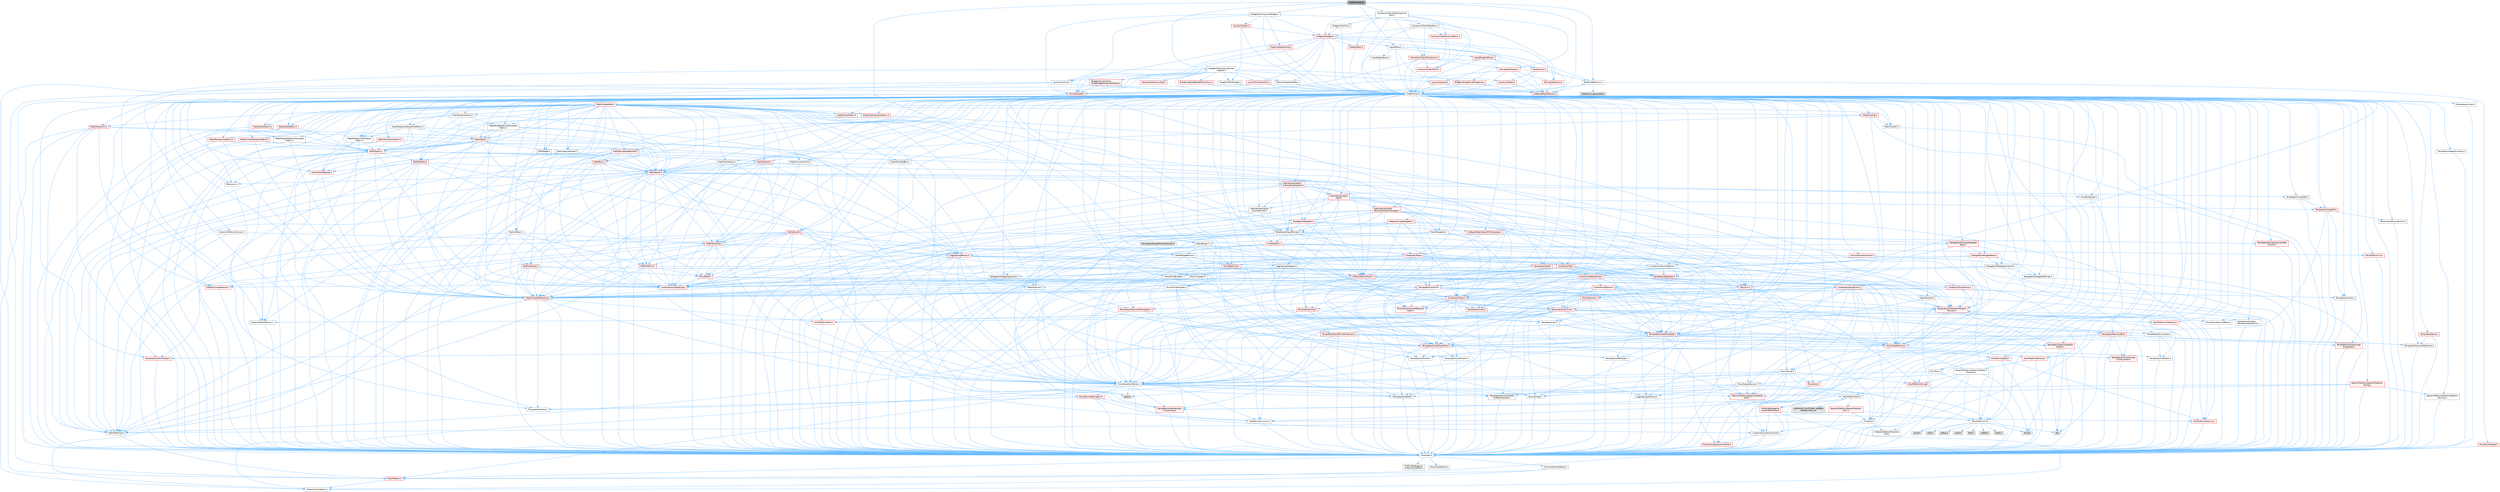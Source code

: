digraph "CreditsScreen.h"
{
 // INTERACTIVE_SVG=YES
 // LATEX_PDF_SIZE
  bgcolor="transparent";
  edge [fontname=Helvetica,fontsize=10,labelfontname=Helvetica,labelfontsize=10];
  node [fontname=Helvetica,fontsize=10,shape=box,height=0.2,width=0.4];
  Node1 [id="Node000001",label="CreditsScreen.h",height=0.2,width=0.4,color="gray40", fillcolor="grey60", style="filled", fontcolor="black",tooltip=" "];
  Node1 -> Node2 [id="edge1_Node000001_Node000002",color="steelblue1",style="solid",tooltip=" "];
  Node2 [id="Node000002",label="CoreMinimal.h",height=0.2,width=0.4,color="grey40", fillcolor="white", style="filled",URL="$d7/d67/CoreMinimal_8h.html",tooltip=" "];
  Node2 -> Node3 [id="edge2_Node000002_Node000003",color="steelblue1",style="solid",tooltip=" "];
  Node3 [id="Node000003",label="CoreTypes.h",height=0.2,width=0.4,color="grey40", fillcolor="white", style="filled",URL="$dc/dec/CoreTypes_8h.html",tooltip=" "];
  Node3 -> Node4 [id="edge3_Node000003_Node000004",color="steelblue1",style="solid",tooltip=" "];
  Node4 [id="Node000004",label="HAL/Platform.h",height=0.2,width=0.4,color="red", fillcolor="#FFF0F0", style="filled",URL="$d9/dd0/Platform_8h.html",tooltip=" "];
  Node4 -> Node8 [id="edge4_Node000004_Node000008",color="steelblue1",style="solid",tooltip=" "];
  Node8 [id="Node000008",label="PreprocessorHelpers.h",height=0.2,width=0.4,color="grey40", fillcolor="white", style="filled",URL="$db/ddb/PreprocessorHelpers_8h.html",tooltip=" "];
  Node3 -> Node14 [id="edge5_Node000003_Node000014",color="steelblue1",style="solid",tooltip=" "];
  Node14 [id="Node000014",label="ProfilingDebugging\l/UMemoryDefines.h",height=0.2,width=0.4,color="grey40", fillcolor="white", style="filled",URL="$d2/da2/UMemoryDefines_8h.html",tooltip=" "];
  Node3 -> Node15 [id="edge6_Node000003_Node000015",color="steelblue1",style="solid",tooltip=" "];
  Node15 [id="Node000015",label="Misc/CoreMiscDefines.h",height=0.2,width=0.4,color="grey40", fillcolor="white", style="filled",URL="$da/d38/CoreMiscDefines_8h.html",tooltip=" "];
  Node15 -> Node4 [id="edge7_Node000015_Node000004",color="steelblue1",style="solid",tooltip=" "];
  Node15 -> Node8 [id="edge8_Node000015_Node000008",color="steelblue1",style="solid",tooltip=" "];
  Node3 -> Node16 [id="edge9_Node000003_Node000016",color="steelblue1",style="solid",tooltip=" "];
  Node16 [id="Node000016",label="Misc/CoreDefines.h",height=0.2,width=0.4,color="grey40", fillcolor="white", style="filled",URL="$d3/dd2/CoreDefines_8h.html",tooltip=" "];
  Node2 -> Node17 [id="edge10_Node000002_Node000017",color="steelblue1",style="solid",tooltip=" "];
  Node17 [id="Node000017",label="CoreFwd.h",height=0.2,width=0.4,color="grey40", fillcolor="white", style="filled",URL="$d1/d1e/CoreFwd_8h.html",tooltip=" "];
  Node17 -> Node3 [id="edge11_Node000017_Node000003",color="steelblue1",style="solid",tooltip=" "];
  Node17 -> Node18 [id="edge12_Node000017_Node000018",color="steelblue1",style="solid",tooltip=" "];
  Node18 [id="Node000018",label="Containers/ContainersFwd.h",height=0.2,width=0.4,color="grey40", fillcolor="white", style="filled",URL="$d4/d0a/ContainersFwd_8h.html",tooltip=" "];
  Node18 -> Node4 [id="edge13_Node000018_Node000004",color="steelblue1",style="solid",tooltip=" "];
  Node18 -> Node3 [id="edge14_Node000018_Node000003",color="steelblue1",style="solid",tooltip=" "];
  Node18 -> Node19 [id="edge15_Node000018_Node000019",color="steelblue1",style="solid",tooltip=" "];
  Node19 [id="Node000019",label="Traits/IsContiguousContainer.h",height=0.2,width=0.4,color="red", fillcolor="#FFF0F0", style="filled",URL="$d5/d3c/IsContiguousContainer_8h.html",tooltip=" "];
  Node19 -> Node3 [id="edge16_Node000019_Node000003",color="steelblue1",style="solid",tooltip=" "];
  Node17 -> Node22 [id="edge17_Node000017_Node000022",color="steelblue1",style="solid",tooltip=" "];
  Node22 [id="Node000022",label="Math/MathFwd.h",height=0.2,width=0.4,color="grey40", fillcolor="white", style="filled",URL="$d2/d10/MathFwd_8h.html",tooltip=" "];
  Node22 -> Node4 [id="edge18_Node000022_Node000004",color="steelblue1",style="solid",tooltip=" "];
  Node17 -> Node23 [id="edge19_Node000017_Node000023",color="steelblue1",style="solid",tooltip=" "];
  Node23 [id="Node000023",label="UObject/UObjectHierarchy\lFwd.h",height=0.2,width=0.4,color="grey40", fillcolor="white", style="filled",URL="$d3/d13/UObjectHierarchyFwd_8h.html",tooltip=" "];
  Node2 -> Node23 [id="edge20_Node000002_Node000023",color="steelblue1",style="solid",tooltip=" "];
  Node2 -> Node18 [id="edge21_Node000002_Node000018",color="steelblue1",style="solid",tooltip=" "];
  Node2 -> Node24 [id="edge22_Node000002_Node000024",color="steelblue1",style="solid",tooltip=" "];
  Node24 [id="Node000024",label="Misc/VarArgs.h",height=0.2,width=0.4,color="grey40", fillcolor="white", style="filled",URL="$d5/d6f/VarArgs_8h.html",tooltip=" "];
  Node24 -> Node3 [id="edge23_Node000024_Node000003",color="steelblue1",style="solid",tooltip=" "];
  Node2 -> Node25 [id="edge24_Node000002_Node000025",color="steelblue1",style="solid",tooltip=" "];
  Node25 [id="Node000025",label="Logging/LogVerbosity.h",height=0.2,width=0.4,color="grey40", fillcolor="white", style="filled",URL="$d2/d8f/LogVerbosity_8h.html",tooltip=" "];
  Node25 -> Node3 [id="edge25_Node000025_Node000003",color="steelblue1",style="solid",tooltip=" "];
  Node2 -> Node26 [id="edge26_Node000002_Node000026",color="steelblue1",style="solid",tooltip=" "];
  Node26 [id="Node000026",label="Misc/OutputDevice.h",height=0.2,width=0.4,color="grey40", fillcolor="white", style="filled",URL="$d7/d32/OutputDevice_8h.html",tooltip=" "];
  Node26 -> Node17 [id="edge27_Node000026_Node000017",color="steelblue1",style="solid",tooltip=" "];
  Node26 -> Node3 [id="edge28_Node000026_Node000003",color="steelblue1",style="solid",tooltip=" "];
  Node26 -> Node25 [id="edge29_Node000026_Node000025",color="steelblue1",style="solid",tooltip=" "];
  Node26 -> Node24 [id="edge30_Node000026_Node000024",color="steelblue1",style="solid",tooltip=" "];
  Node26 -> Node27 [id="edge31_Node000026_Node000027",color="steelblue1",style="solid",tooltip=" "];
  Node27 [id="Node000027",label="Templates/IsArrayOrRefOf\lTypeByPredicate.h",height=0.2,width=0.4,color="grey40", fillcolor="white", style="filled",URL="$d6/da1/IsArrayOrRefOfTypeByPredicate_8h.html",tooltip=" "];
  Node27 -> Node3 [id="edge32_Node000027_Node000003",color="steelblue1",style="solid",tooltip=" "];
  Node26 -> Node28 [id="edge33_Node000026_Node000028",color="steelblue1",style="solid",tooltip=" "];
  Node28 [id="Node000028",label="Templates/IsValidVariadic\lFunctionArg.h",height=0.2,width=0.4,color="red", fillcolor="#FFF0F0", style="filled",URL="$d0/dc8/IsValidVariadicFunctionArg_8h.html",tooltip=" "];
  Node28 -> Node3 [id="edge34_Node000028_Node000003",color="steelblue1",style="solid",tooltip=" "];
  Node26 -> Node30 [id="edge35_Node000026_Node000030",color="steelblue1",style="solid",tooltip=" "];
  Node30 [id="Node000030",label="Traits/IsCharEncodingCompatible\lWith.h",height=0.2,width=0.4,color="red", fillcolor="#FFF0F0", style="filled",URL="$df/dd1/IsCharEncodingCompatibleWith_8h.html",tooltip=" "];
  Node2 -> Node32 [id="edge36_Node000002_Node000032",color="steelblue1",style="solid",tooltip=" "];
  Node32 [id="Node000032",label="HAL/PlatformCrt.h",height=0.2,width=0.4,color="grey40", fillcolor="white", style="filled",URL="$d8/d75/PlatformCrt_8h.html",tooltip=" "];
  Node32 -> Node33 [id="edge37_Node000032_Node000033",color="steelblue1",style="solid",tooltip=" "];
  Node33 [id="Node000033",label="new",height=0.2,width=0.4,color="grey60", fillcolor="#E0E0E0", style="filled",tooltip=" "];
  Node32 -> Node34 [id="edge38_Node000032_Node000034",color="steelblue1",style="solid",tooltip=" "];
  Node34 [id="Node000034",label="wchar.h",height=0.2,width=0.4,color="grey60", fillcolor="#E0E0E0", style="filled",tooltip=" "];
  Node32 -> Node35 [id="edge39_Node000032_Node000035",color="steelblue1",style="solid",tooltip=" "];
  Node35 [id="Node000035",label="stddef.h",height=0.2,width=0.4,color="grey60", fillcolor="#E0E0E0", style="filled",tooltip=" "];
  Node32 -> Node36 [id="edge40_Node000032_Node000036",color="steelblue1",style="solid",tooltip=" "];
  Node36 [id="Node000036",label="stdlib.h",height=0.2,width=0.4,color="grey60", fillcolor="#E0E0E0", style="filled",tooltip=" "];
  Node32 -> Node37 [id="edge41_Node000032_Node000037",color="steelblue1",style="solid",tooltip=" "];
  Node37 [id="Node000037",label="stdio.h",height=0.2,width=0.4,color="grey60", fillcolor="#E0E0E0", style="filled",tooltip=" "];
  Node32 -> Node38 [id="edge42_Node000032_Node000038",color="steelblue1",style="solid",tooltip=" "];
  Node38 [id="Node000038",label="stdarg.h",height=0.2,width=0.4,color="grey60", fillcolor="#E0E0E0", style="filled",tooltip=" "];
  Node32 -> Node39 [id="edge43_Node000032_Node000039",color="steelblue1",style="solid",tooltip=" "];
  Node39 [id="Node000039",label="math.h",height=0.2,width=0.4,color="grey60", fillcolor="#E0E0E0", style="filled",tooltip=" "];
  Node32 -> Node40 [id="edge44_Node000032_Node000040",color="steelblue1",style="solid",tooltip=" "];
  Node40 [id="Node000040",label="float.h",height=0.2,width=0.4,color="grey60", fillcolor="#E0E0E0", style="filled",tooltip=" "];
  Node32 -> Node41 [id="edge45_Node000032_Node000041",color="steelblue1",style="solid",tooltip=" "];
  Node41 [id="Node000041",label="string.h",height=0.2,width=0.4,color="grey60", fillcolor="#E0E0E0", style="filled",tooltip=" "];
  Node2 -> Node42 [id="edge46_Node000002_Node000042",color="steelblue1",style="solid",tooltip=" "];
  Node42 [id="Node000042",label="HAL/PlatformMisc.h",height=0.2,width=0.4,color="grey40", fillcolor="white", style="filled",URL="$d0/df5/PlatformMisc_8h.html",tooltip=" "];
  Node42 -> Node3 [id="edge47_Node000042_Node000003",color="steelblue1",style="solid",tooltip=" "];
  Node42 -> Node43 [id="edge48_Node000042_Node000043",color="steelblue1",style="solid",tooltip=" "];
  Node43 [id="Node000043",label="GenericPlatform/GenericPlatform\lMisc.h",height=0.2,width=0.4,color="red", fillcolor="#FFF0F0", style="filled",URL="$db/d9a/GenericPlatformMisc_8h.html",tooltip=" "];
  Node43 -> Node17 [id="edge49_Node000043_Node000017",color="steelblue1",style="solid",tooltip=" "];
  Node43 -> Node3 [id="edge50_Node000043_Node000003",color="steelblue1",style="solid",tooltip=" "];
  Node43 -> Node32 [id="edge51_Node000043_Node000032",color="steelblue1",style="solid",tooltip=" "];
  Node43 -> Node47 [id="edge52_Node000043_Node000047",color="steelblue1",style="solid",tooltip=" "];
  Node47 [id="Node000047",label="Math/NumericLimits.h",height=0.2,width=0.4,color="grey40", fillcolor="white", style="filled",URL="$df/d1b/NumericLimits_8h.html",tooltip=" "];
  Node47 -> Node3 [id="edge53_Node000047_Node000003",color="steelblue1",style="solid",tooltip=" "];
  Node42 -> Node52 [id="edge54_Node000042_Node000052",color="steelblue1",style="solid",tooltip=" "];
  Node52 [id="Node000052",label="COMPILED_PLATFORM_HEADER\l(PlatformMisc.h)",height=0.2,width=0.4,color="grey60", fillcolor="#E0E0E0", style="filled",tooltip=" "];
  Node42 -> Node53 [id="edge55_Node000042_Node000053",color="steelblue1",style="solid",tooltip=" "];
  Node53 [id="Node000053",label="ProfilingDebugging\l/CpuProfilerTrace.h",height=0.2,width=0.4,color="red", fillcolor="#FFF0F0", style="filled",URL="$da/dcb/CpuProfilerTrace_8h.html",tooltip=" "];
  Node53 -> Node3 [id="edge56_Node000053_Node000003",color="steelblue1",style="solid",tooltip=" "];
  Node53 -> Node18 [id="edge57_Node000053_Node000018",color="steelblue1",style="solid",tooltip=" "];
  Node53 -> Node54 [id="edge58_Node000053_Node000054",color="steelblue1",style="solid",tooltip=" "];
  Node54 [id="Node000054",label="HAL/PlatformAtomics.h",height=0.2,width=0.4,color="red", fillcolor="#FFF0F0", style="filled",URL="$d3/d36/PlatformAtomics_8h.html",tooltip=" "];
  Node54 -> Node3 [id="edge59_Node000054_Node000003",color="steelblue1",style="solid",tooltip=" "];
  Node53 -> Node8 [id="edge60_Node000053_Node000008",color="steelblue1",style="solid",tooltip=" "];
  Node2 -> Node61 [id="edge61_Node000002_Node000061",color="steelblue1",style="solid",tooltip=" "];
  Node61 [id="Node000061",label="Misc/AssertionMacros.h",height=0.2,width=0.4,color="grey40", fillcolor="white", style="filled",URL="$d0/dfa/AssertionMacros_8h.html",tooltip=" "];
  Node61 -> Node3 [id="edge62_Node000061_Node000003",color="steelblue1",style="solid",tooltip=" "];
  Node61 -> Node4 [id="edge63_Node000061_Node000004",color="steelblue1",style="solid",tooltip=" "];
  Node61 -> Node42 [id="edge64_Node000061_Node000042",color="steelblue1",style="solid",tooltip=" "];
  Node61 -> Node8 [id="edge65_Node000061_Node000008",color="steelblue1",style="solid",tooltip=" "];
  Node61 -> Node62 [id="edge66_Node000061_Node000062",color="steelblue1",style="solid",tooltip=" "];
  Node62 [id="Node000062",label="Templates/EnableIf.h",height=0.2,width=0.4,color="grey40", fillcolor="white", style="filled",URL="$d7/d60/EnableIf_8h.html",tooltip=" "];
  Node62 -> Node3 [id="edge67_Node000062_Node000003",color="steelblue1",style="solid",tooltip=" "];
  Node61 -> Node27 [id="edge68_Node000061_Node000027",color="steelblue1",style="solid",tooltip=" "];
  Node61 -> Node28 [id="edge69_Node000061_Node000028",color="steelblue1",style="solid",tooltip=" "];
  Node61 -> Node30 [id="edge70_Node000061_Node000030",color="steelblue1",style="solid",tooltip=" "];
  Node61 -> Node24 [id="edge71_Node000061_Node000024",color="steelblue1",style="solid",tooltip=" "];
  Node61 -> Node63 [id="edge72_Node000061_Node000063",color="steelblue1",style="solid",tooltip=" "];
  Node63 [id="Node000063",label="String/FormatStringSan.h",height=0.2,width=0.4,color="red", fillcolor="#FFF0F0", style="filled",URL="$d3/d8b/FormatStringSan_8h.html",tooltip=" "];
  Node63 -> Node3 [id="edge73_Node000063_Node000003",color="steelblue1",style="solid",tooltip=" "];
  Node63 -> Node65 [id="edge74_Node000063_Node000065",color="steelblue1",style="solid",tooltip=" "];
  Node65 [id="Node000065",label="Templates/Identity.h",height=0.2,width=0.4,color="grey40", fillcolor="white", style="filled",URL="$d0/dd5/Identity_8h.html",tooltip=" "];
  Node63 -> Node28 [id="edge75_Node000063_Node000028",color="steelblue1",style="solid",tooltip=" "];
  Node63 -> Node18 [id="edge76_Node000063_Node000018",color="steelblue1",style="solid",tooltip=" "];
  Node61 -> Node69 [id="edge77_Node000061_Node000069",color="steelblue1",style="solid",tooltip=" "];
  Node69 [id="Node000069",label="atomic",height=0.2,width=0.4,color="grey60", fillcolor="#E0E0E0", style="filled",tooltip=" "];
  Node2 -> Node70 [id="edge78_Node000002_Node000070",color="steelblue1",style="solid",tooltip=" "];
  Node70 [id="Node000070",label="Templates/IsPointer.h",height=0.2,width=0.4,color="grey40", fillcolor="white", style="filled",URL="$d7/d05/IsPointer_8h.html",tooltip=" "];
  Node70 -> Node3 [id="edge79_Node000070_Node000003",color="steelblue1",style="solid",tooltip=" "];
  Node2 -> Node71 [id="edge80_Node000002_Node000071",color="steelblue1",style="solid",tooltip=" "];
  Node71 [id="Node000071",label="HAL/PlatformMemory.h",height=0.2,width=0.4,color="red", fillcolor="#FFF0F0", style="filled",URL="$de/d68/PlatformMemory_8h.html",tooltip=" "];
  Node71 -> Node3 [id="edge81_Node000071_Node000003",color="steelblue1",style="solid",tooltip=" "];
  Node71 -> Node72 [id="edge82_Node000071_Node000072",color="steelblue1",style="solid",tooltip=" "];
  Node72 [id="Node000072",label="GenericPlatform/GenericPlatform\lMemory.h",height=0.2,width=0.4,color="grey40", fillcolor="white", style="filled",URL="$dd/d22/GenericPlatformMemory_8h.html",tooltip=" "];
  Node72 -> Node17 [id="edge83_Node000072_Node000017",color="steelblue1",style="solid",tooltip=" "];
  Node72 -> Node3 [id="edge84_Node000072_Node000003",color="steelblue1",style="solid",tooltip=" "];
  Node72 -> Node73 [id="edge85_Node000072_Node000073",color="steelblue1",style="solid",tooltip=" "];
  Node73 [id="Node000073",label="HAL/PlatformString.h",height=0.2,width=0.4,color="red", fillcolor="#FFF0F0", style="filled",URL="$db/db5/PlatformString_8h.html",tooltip=" "];
  Node73 -> Node3 [id="edge86_Node000073_Node000003",color="steelblue1",style="solid",tooltip=" "];
  Node72 -> Node41 [id="edge87_Node000072_Node000041",color="steelblue1",style="solid",tooltip=" "];
  Node72 -> Node34 [id="edge88_Node000072_Node000034",color="steelblue1",style="solid",tooltip=" "];
  Node2 -> Node54 [id="edge89_Node000002_Node000054",color="steelblue1",style="solid",tooltip=" "];
  Node2 -> Node76 [id="edge90_Node000002_Node000076",color="steelblue1",style="solid",tooltip=" "];
  Node76 [id="Node000076",label="Misc/Exec.h",height=0.2,width=0.4,color="grey40", fillcolor="white", style="filled",URL="$de/ddb/Exec_8h.html",tooltip=" "];
  Node76 -> Node3 [id="edge91_Node000076_Node000003",color="steelblue1",style="solid",tooltip=" "];
  Node76 -> Node61 [id="edge92_Node000076_Node000061",color="steelblue1",style="solid",tooltip=" "];
  Node2 -> Node77 [id="edge93_Node000002_Node000077",color="steelblue1",style="solid",tooltip=" "];
  Node77 [id="Node000077",label="HAL/MemoryBase.h",height=0.2,width=0.4,color="red", fillcolor="#FFF0F0", style="filled",URL="$d6/d9f/MemoryBase_8h.html",tooltip=" "];
  Node77 -> Node3 [id="edge94_Node000077_Node000003",color="steelblue1",style="solid",tooltip=" "];
  Node77 -> Node54 [id="edge95_Node000077_Node000054",color="steelblue1",style="solid",tooltip=" "];
  Node77 -> Node32 [id="edge96_Node000077_Node000032",color="steelblue1",style="solid",tooltip=" "];
  Node77 -> Node76 [id="edge97_Node000077_Node000076",color="steelblue1",style="solid",tooltip=" "];
  Node77 -> Node26 [id="edge98_Node000077_Node000026",color="steelblue1",style="solid",tooltip=" "];
  Node2 -> Node87 [id="edge99_Node000002_Node000087",color="steelblue1",style="solid",tooltip=" "];
  Node87 [id="Node000087",label="HAL/UnrealMemory.h",height=0.2,width=0.4,color="red", fillcolor="#FFF0F0", style="filled",URL="$d9/d96/UnrealMemory_8h.html",tooltip=" "];
  Node87 -> Node3 [id="edge100_Node000087_Node000003",color="steelblue1",style="solid",tooltip=" "];
  Node87 -> Node72 [id="edge101_Node000087_Node000072",color="steelblue1",style="solid",tooltip=" "];
  Node87 -> Node77 [id="edge102_Node000087_Node000077",color="steelblue1",style="solid",tooltip=" "];
  Node87 -> Node71 [id="edge103_Node000087_Node000071",color="steelblue1",style="solid",tooltip=" "];
  Node87 -> Node70 [id="edge104_Node000087_Node000070",color="steelblue1",style="solid",tooltip=" "];
  Node2 -> Node89 [id="edge105_Node000002_Node000089",color="steelblue1",style="solid",tooltip=" "];
  Node89 [id="Node000089",label="Templates/IsArithmetic.h",height=0.2,width=0.4,color="grey40", fillcolor="white", style="filled",URL="$d2/d5d/IsArithmetic_8h.html",tooltip=" "];
  Node89 -> Node3 [id="edge106_Node000089_Node000003",color="steelblue1",style="solid",tooltip=" "];
  Node2 -> Node83 [id="edge107_Node000002_Node000083",color="steelblue1",style="solid",tooltip=" "];
  Node83 [id="Node000083",label="Templates/AndOrNot.h",height=0.2,width=0.4,color="grey40", fillcolor="white", style="filled",URL="$db/d0a/AndOrNot_8h.html",tooltip=" "];
  Node83 -> Node3 [id="edge108_Node000083_Node000003",color="steelblue1",style="solid",tooltip=" "];
  Node2 -> Node90 [id="edge109_Node000002_Node000090",color="steelblue1",style="solid",tooltip=" "];
  Node90 [id="Node000090",label="Templates/IsPODType.h",height=0.2,width=0.4,color="grey40", fillcolor="white", style="filled",URL="$d7/db1/IsPODType_8h.html",tooltip=" "];
  Node90 -> Node3 [id="edge110_Node000090_Node000003",color="steelblue1",style="solid",tooltip=" "];
  Node2 -> Node91 [id="edge111_Node000002_Node000091",color="steelblue1",style="solid",tooltip=" "];
  Node91 [id="Node000091",label="Templates/IsUECoreType.h",height=0.2,width=0.4,color="red", fillcolor="#FFF0F0", style="filled",URL="$d1/db8/IsUECoreType_8h.html",tooltip=" "];
  Node91 -> Node3 [id="edge112_Node000091_Node000003",color="steelblue1",style="solid",tooltip=" "];
  Node2 -> Node84 [id="edge113_Node000002_Node000084",color="steelblue1",style="solid",tooltip=" "];
  Node84 [id="Node000084",label="Templates/IsTriviallyCopy\lConstructible.h",height=0.2,width=0.4,color="red", fillcolor="#FFF0F0", style="filled",URL="$d3/d78/IsTriviallyCopyConstructible_8h.html",tooltip=" "];
  Node84 -> Node3 [id="edge114_Node000084_Node000003",color="steelblue1",style="solid",tooltip=" "];
  Node2 -> Node92 [id="edge115_Node000002_Node000092",color="steelblue1",style="solid",tooltip=" "];
  Node92 [id="Node000092",label="Templates/UnrealTypeTraits.h",height=0.2,width=0.4,color="red", fillcolor="#FFF0F0", style="filled",URL="$d2/d2d/UnrealTypeTraits_8h.html",tooltip=" "];
  Node92 -> Node3 [id="edge116_Node000092_Node000003",color="steelblue1",style="solid",tooltip=" "];
  Node92 -> Node70 [id="edge117_Node000092_Node000070",color="steelblue1",style="solid",tooltip=" "];
  Node92 -> Node61 [id="edge118_Node000092_Node000061",color="steelblue1",style="solid",tooltip=" "];
  Node92 -> Node83 [id="edge119_Node000092_Node000083",color="steelblue1",style="solid",tooltip=" "];
  Node92 -> Node62 [id="edge120_Node000092_Node000062",color="steelblue1",style="solid",tooltip=" "];
  Node92 -> Node89 [id="edge121_Node000092_Node000089",color="steelblue1",style="solid",tooltip=" "];
  Node92 -> Node90 [id="edge122_Node000092_Node000090",color="steelblue1",style="solid",tooltip=" "];
  Node92 -> Node91 [id="edge123_Node000092_Node000091",color="steelblue1",style="solid",tooltip=" "];
  Node92 -> Node84 [id="edge124_Node000092_Node000084",color="steelblue1",style="solid",tooltip=" "];
  Node2 -> Node62 [id="edge125_Node000002_Node000062",color="steelblue1",style="solid",tooltip=" "];
  Node2 -> Node94 [id="edge126_Node000002_Node000094",color="steelblue1",style="solid",tooltip=" "];
  Node94 [id="Node000094",label="Templates/RemoveReference.h",height=0.2,width=0.4,color="grey40", fillcolor="white", style="filled",URL="$da/dbe/RemoveReference_8h.html",tooltip=" "];
  Node94 -> Node3 [id="edge127_Node000094_Node000003",color="steelblue1",style="solid",tooltip=" "];
  Node2 -> Node95 [id="edge128_Node000002_Node000095",color="steelblue1",style="solid",tooltip=" "];
  Node95 [id="Node000095",label="Templates/IntegralConstant.h",height=0.2,width=0.4,color="grey40", fillcolor="white", style="filled",URL="$db/d1b/IntegralConstant_8h.html",tooltip=" "];
  Node95 -> Node3 [id="edge129_Node000095_Node000003",color="steelblue1",style="solid",tooltip=" "];
  Node2 -> Node96 [id="edge130_Node000002_Node000096",color="steelblue1",style="solid",tooltip=" "];
  Node96 [id="Node000096",label="Templates/IsClass.h",height=0.2,width=0.4,color="grey40", fillcolor="white", style="filled",URL="$db/dcb/IsClass_8h.html",tooltip=" "];
  Node96 -> Node3 [id="edge131_Node000096_Node000003",color="steelblue1",style="solid",tooltip=" "];
  Node2 -> Node97 [id="edge132_Node000002_Node000097",color="steelblue1",style="solid",tooltip=" "];
  Node97 [id="Node000097",label="Templates/TypeCompatible\lBytes.h",height=0.2,width=0.4,color="red", fillcolor="#FFF0F0", style="filled",URL="$df/d0a/TypeCompatibleBytes_8h.html",tooltip=" "];
  Node97 -> Node3 [id="edge133_Node000097_Node000003",color="steelblue1",style="solid",tooltip=" "];
  Node97 -> Node41 [id="edge134_Node000097_Node000041",color="steelblue1",style="solid",tooltip=" "];
  Node97 -> Node33 [id="edge135_Node000097_Node000033",color="steelblue1",style="solid",tooltip=" "];
  Node2 -> Node19 [id="edge136_Node000002_Node000019",color="steelblue1",style="solid",tooltip=" "];
  Node2 -> Node98 [id="edge137_Node000002_Node000098",color="steelblue1",style="solid",tooltip=" "];
  Node98 [id="Node000098",label="Templates/UnrealTemplate.h",height=0.2,width=0.4,color="red", fillcolor="#FFF0F0", style="filled",URL="$d4/d24/UnrealTemplate_8h.html",tooltip=" "];
  Node98 -> Node3 [id="edge138_Node000098_Node000003",color="steelblue1",style="solid",tooltip=" "];
  Node98 -> Node70 [id="edge139_Node000098_Node000070",color="steelblue1",style="solid",tooltip=" "];
  Node98 -> Node87 [id="edge140_Node000098_Node000087",color="steelblue1",style="solid",tooltip=" "];
  Node98 -> Node92 [id="edge141_Node000098_Node000092",color="steelblue1",style="solid",tooltip=" "];
  Node98 -> Node94 [id="edge142_Node000098_Node000094",color="steelblue1",style="solid",tooltip=" "];
  Node98 -> Node97 [id="edge143_Node000098_Node000097",color="steelblue1",style="solid",tooltip=" "];
  Node98 -> Node65 [id="edge144_Node000098_Node000065",color="steelblue1",style="solid",tooltip=" "];
  Node98 -> Node19 [id="edge145_Node000098_Node000019",color="steelblue1",style="solid",tooltip=" "];
  Node2 -> Node47 [id="edge146_Node000002_Node000047",color="steelblue1",style="solid",tooltip=" "];
  Node2 -> Node102 [id="edge147_Node000002_Node000102",color="steelblue1",style="solid",tooltip=" "];
  Node102 [id="Node000102",label="HAL/PlatformMath.h",height=0.2,width=0.4,color="red", fillcolor="#FFF0F0", style="filled",URL="$dc/d53/PlatformMath_8h.html",tooltip=" "];
  Node102 -> Node3 [id="edge148_Node000102_Node000003",color="steelblue1",style="solid",tooltip=" "];
  Node2 -> Node85 [id="edge149_Node000002_Node000085",color="steelblue1",style="solid",tooltip=" "];
  Node85 [id="Node000085",label="Templates/IsTriviallyCopy\lAssignable.h",height=0.2,width=0.4,color="red", fillcolor="#FFF0F0", style="filled",URL="$d2/df2/IsTriviallyCopyAssignable_8h.html",tooltip=" "];
  Node85 -> Node3 [id="edge150_Node000085_Node000003",color="steelblue1",style="solid",tooltip=" "];
  Node2 -> Node110 [id="edge151_Node000002_Node000110",color="steelblue1",style="solid",tooltip=" "];
  Node110 [id="Node000110",label="Templates/MemoryOps.h",height=0.2,width=0.4,color="red", fillcolor="#FFF0F0", style="filled",URL="$db/dea/MemoryOps_8h.html",tooltip=" "];
  Node110 -> Node3 [id="edge152_Node000110_Node000003",color="steelblue1",style="solid",tooltip=" "];
  Node110 -> Node87 [id="edge153_Node000110_Node000087",color="steelblue1",style="solid",tooltip=" "];
  Node110 -> Node85 [id="edge154_Node000110_Node000085",color="steelblue1",style="solid",tooltip=" "];
  Node110 -> Node84 [id="edge155_Node000110_Node000084",color="steelblue1",style="solid",tooltip=" "];
  Node110 -> Node92 [id="edge156_Node000110_Node000092",color="steelblue1",style="solid",tooltip=" "];
  Node110 -> Node33 [id="edge157_Node000110_Node000033",color="steelblue1",style="solid",tooltip=" "];
  Node2 -> Node111 [id="edge158_Node000002_Node000111",color="steelblue1",style="solid",tooltip=" "];
  Node111 [id="Node000111",label="Containers/ContainerAllocation\lPolicies.h",height=0.2,width=0.4,color="red", fillcolor="#FFF0F0", style="filled",URL="$d7/dff/ContainerAllocationPolicies_8h.html",tooltip=" "];
  Node111 -> Node3 [id="edge159_Node000111_Node000003",color="steelblue1",style="solid",tooltip=" "];
  Node111 -> Node111 [id="edge160_Node000111_Node000111",color="steelblue1",style="solid",tooltip=" "];
  Node111 -> Node102 [id="edge161_Node000111_Node000102",color="steelblue1",style="solid",tooltip=" "];
  Node111 -> Node87 [id="edge162_Node000111_Node000087",color="steelblue1",style="solid",tooltip=" "];
  Node111 -> Node47 [id="edge163_Node000111_Node000047",color="steelblue1",style="solid",tooltip=" "];
  Node111 -> Node61 [id="edge164_Node000111_Node000061",color="steelblue1",style="solid",tooltip=" "];
  Node111 -> Node110 [id="edge165_Node000111_Node000110",color="steelblue1",style="solid",tooltip=" "];
  Node111 -> Node97 [id="edge166_Node000111_Node000097",color="steelblue1",style="solid",tooltip=" "];
  Node2 -> Node114 [id="edge167_Node000002_Node000114",color="steelblue1",style="solid",tooltip=" "];
  Node114 [id="Node000114",label="Templates/IsEnumClass.h",height=0.2,width=0.4,color="grey40", fillcolor="white", style="filled",URL="$d7/d15/IsEnumClass_8h.html",tooltip=" "];
  Node114 -> Node3 [id="edge168_Node000114_Node000003",color="steelblue1",style="solid",tooltip=" "];
  Node114 -> Node83 [id="edge169_Node000114_Node000083",color="steelblue1",style="solid",tooltip=" "];
  Node2 -> Node115 [id="edge170_Node000002_Node000115",color="steelblue1",style="solid",tooltip=" "];
  Node115 [id="Node000115",label="HAL/PlatformProperties.h",height=0.2,width=0.4,color="red", fillcolor="#FFF0F0", style="filled",URL="$d9/db0/PlatformProperties_8h.html",tooltip=" "];
  Node115 -> Node3 [id="edge171_Node000115_Node000003",color="steelblue1",style="solid",tooltip=" "];
  Node2 -> Node118 [id="edge172_Node000002_Node000118",color="steelblue1",style="solid",tooltip=" "];
  Node118 [id="Node000118",label="Misc/EngineVersionBase.h",height=0.2,width=0.4,color="grey40", fillcolor="white", style="filled",URL="$d5/d2b/EngineVersionBase_8h.html",tooltip=" "];
  Node118 -> Node3 [id="edge173_Node000118_Node000003",color="steelblue1",style="solid",tooltip=" "];
  Node2 -> Node119 [id="edge174_Node000002_Node000119",color="steelblue1",style="solid",tooltip=" "];
  Node119 [id="Node000119",label="Internationalization\l/TextNamespaceFwd.h",height=0.2,width=0.4,color="grey40", fillcolor="white", style="filled",URL="$d8/d97/TextNamespaceFwd_8h.html",tooltip=" "];
  Node119 -> Node3 [id="edge175_Node000119_Node000003",color="steelblue1",style="solid",tooltip=" "];
  Node2 -> Node120 [id="edge176_Node000002_Node000120",color="steelblue1",style="solid",tooltip=" "];
  Node120 [id="Node000120",label="Serialization/Archive.h",height=0.2,width=0.4,color="red", fillcolor="#FFF0F0", style="filled",URL="$d7/d3b/Archive_8h.html",tooltip=" "];
  Node120 -> Node17 [id="edge177_Node000120_Node000017",color="steelblue1",style="solid",tooltip=" "];
  Node120 -> Node3 [id="edge178_Node000120_Node000003",color="steelblue1",style="solid",tooltip=" "];
  Node120 -> Node115 [id="edge179_Node000120_Node000115",color="steelblue1",style="solid",tooltip=" "];
  Node120 -> Node119 [id="edge180_Node000120_Node000119",color="steelblue1",style="solid",tooltip=" "];
  Node120 -> Node22 [id="edge181_Node000120_Node000022",color="steelblue1",style="solid",tooltip=" "];
  Node120 -> Node61 [id="edge182_Node000120_Node000061",color="steelblue1",style="solid",tooltip=" "];
  Node120 -> Node118 [id="edge183_Node000120_Node000118",color="steelblue1",style="solid",tooltip=" "];
  Node120 -> Node24 [id="edge184_Node000120_Node000024",color="steelblue1",style="solid",tooltip=" "];
  Node120 -> Node62 [id="edge185_Node000120_Node000062",color="steelblue1",style="solid",tooltip=" "];
  Node120 -> Node27 [id="edge186_Node000120_Node000027",color="steelblue1",style="solid",tooltip=" "];
  Node120 -> Node114 [id="edge187_Node000120_Node000114",color="steelblue1",style="solid",tooltip=" "];
  Node120 -> Node28 [id="edge188_Node000120_Node000028",color="steelblue1",style="solid",tooltip=" "];
  Node120 -> Node98 [id="edge189_Node000120_Node000098",color="steelblue1",style="solid",tooltip=" "];
  Node120 -> Node30 [id="edge190_Node000120_Node000030",color="steelblue1",style="solid",tooltip=" "];
  Node120 -> Node123 [id="edge191_Node000120_Node000123",color="steelblue1",style="solid",tooltip=" "];
  Node123 [id="Node000123",label="UObject/ObjectVersion.h",height=0.2,width=0.4,color="grey40", fillcolor="white", style="filled",URL="$da/d63/ObjectVersion_8h.html",tooltip=" "];
  Node123 -> Node3 [id="edge192_Node000123_Node000003",color="steelblue1",style="solid",tooltip=" "];
  Node2 -> Node124 [id="edge193_Node000002_Node000124",color="steelblue1",style="solid",tooltip=" "];
  Node124 [id="Node000124",label="Templates/Less.h",height=0.2,width=0.4,color="grey40", fillcolor="white", style="filled",URL="$de/dc8/Less_8h.html",tooltip=" "];
  Node124 -> Node3 [id="edge194_Node000124_Node000003",color="steelblue1",style="solid",tooltip=" "];
  Node124 -> Node98 [id="edge195_Node000124_Node000098",color="steelblue1",style="solid",tooltip=" "];
  Node2 -> Node125 [id="edge196_Node000002_Node000125",color="steelblue1",style="solid",tooltip=" "];
  Node125 [id="Node000125",label="Templates/Sorting.h",height=0.2,width=0.4,color="red", fillcolor="#FFF0F0", style="filled",URL="$d3/d9e/Sorting_8h.html",tooltip=" "];
  Node125 -> Node3 [id="edge197_Node000125_Node000003",color="steelblue1",style="solid",tooltip=" "];
  Node125 -> Node102 [id="edge198_Node000125_Node000102",color="steelblue1",style="solid",tooltip=" "];
  Node125 -> Node124 [id="edge199_Node000125_Node000124",color="steelblue1",style="solid",tooltip=" "];
  Node2 -> Node136 [id="edge200_Node000002_Node000136",color="steelblue1",style="solid",tooltip=" "];
  Node136 [id="Node000136",label="Misc/Char.h",height=0.2,width=0.4,color="red", fillcolor="#FFF0F0", style="filled",URL="$d0/d58/Char_8h.html",tooltip=" "];
  Node136 -> Node3 [id="edge201_Node000136_Node000003",color="steelblue1",style="solid",tooltip=" "];
  Node2 -> Node139 [id="edge202_Node000002_Node000139",color="steelblue1",style="solid",tooltip=" "];
  Node139 [id="Node000139",label="GenericPlatform/GenericPlatform\lStricmp.h",height=0.2,width=0.4,color="grey40", fillcolor="white", style="filled",URL="$d2/d86/GenericPlatformStricmp_8h.html",tooltip=" "];
  Node139 -> Node3 [id="edge203_Node000139_Node000003",color="steelblue1",style="solid",tooltip=" "];
  Node2 -> Node140 [id="edge204_Node000002_Node000140",color="steelblue1",style="solid",tooltip=" "];
  Node140 [id="Node000140",label="GenericPlatform/GenericPlatform\lString.h",height=0.2,width=0.4,color="red", fillcolor="#FFF0F0", style="filled",URL="$dd/d20/GenericPlatformString_8h.html",tooltip=" "];
  Node140 -> Node3 [id="edge205_Node000140_Node000003",color="steelblue1",style="solid",tooltip=" "];
  Node140 -> Node139 [id="edge206_Node000140_Node000139",color="steelblue1",style="solid",tooltip=" "];
  Node140 -> Node62 [id="edge207_Node000140_Node000062",color="steelblue1",style="solid",tooltip=" "];
  Node140 -> Node30 [id="edge208_Node000140_Node000030",color="steelblue1",style="solid",tooltip=" "];
  Node2 -> Node73 [id="edge209_Node000002_Node000073",color="steelblue1",style="solid",tooltip=" "];
  Node2 -> Node143 [id="edge210_Node000002_Node000143",color="steelblue1",style="solid",tooltip=" "];
  Node143 [id="Node000143",label="Misc/CString.h",height=0.2,width=0.4,color="grey40", fillcolor="white", style="filled",URL="$d2/d49/CString_8h.html",tooltip=" "];
  Node143 -> Node3 [id="edge211_Node000143_Node000003",color="steelblue1",style="solid",tooltip=" "];
  Node143 -> Node32 [id="edge212_Node000143_Node000032",color="steelblue1",style="solid",tooltip=" "];
  Node143 -> Node73 [id="edge213_Node000143_Node000073",color="steelblue1",style="solid",tooltip=" "];
  Node143 -> Node61 [id="edge214_Node000143_Node000061",color="steelblue1",style="solid",tooltip=" "];
  Node143 -> Node136 [id="edge215_Node000143_Node000136",color="steelblue1",style="solid",tooltip=" "];
  Node143 -> Node24 [id="edge216_Node000143_Node000024",color="steelblue1",style="solid",tooltip=" "];
  Node143 -> Node27 [id="edge217_Node000143_Node000027",color="steelblue1",style="solid",tooltip=" "];
  Node143 -> Node28 [id="edge218_Node000143_Node000028",color="steelblue1",style="solid",tooltip=" "];
  Node143 -> Node30 [id="edge219_Node000143_Node000030",color="steelblue1",style="solid",tooltip=" "];
  Node2 -> Node144 [id="edge220_Node000002_Node000144",color="steelblue1",style="solid",tooltip=" "];
  Node144 [id="Node000144",label="Misc/Crc.h",height=0.2,width=0.4,color="red", fillcolor="#FFF0F0", style="filled",URL="$d4/dd2/Crc_8h.html",tooltip=" "];
  Node144 -> Node3 [id="edge221_Node000144_Node000003",color="steelblue1",style="solid",tooltip=" "];
  Node144 -> Node73 [id="edge222_Node000144_Node000073",color="steelblue1",style="solid",tooltip=" "];
  Node144 -> Node61 [id="edge223_Node000144_Node000061",color="steelblue1",style="solid",tooltip=" "];
  Node144 -> Node143 [id="edge224_Node000144_Node000143",color="steelblue1",style="solid",tooltip=" "];
  Node144 -> Node136 [id="edge225_Node000144_Node000136",color="steelblue1",style="solid",tooltip=" "];
  Node144 -> Node92 [id="edge226_Node000144_Node000092",color="steelblue1",style="solid",tooltip=" "];
  Node2 -> Node135 [id="edge227_Node000002_Node000135",color="steelblue1",style="solid",tooltip=" "];
  Node135 [id="Node000135",label="Math/UnrealMathUtility.h",height=0.2,width=0.4,color="red", fillcolor="#FFF0F0", style="filled",URL="$db/db8/UnrealMathUtility_8h.html",tooltip=" "];
  Node135 -> Node3 [id="edge228_Node000135_Node000003",color="steelblue1",style="solid",tooltip=" "];
  Node135 -> Node61 [id="edge229_Node000135_Node000061",color="steelblue1",style="solid",tooltip=" "];
  Node135 -> Node102 [id="edge230_Node000135_Node000102",color="steelblue1",style="solid",tooltip=" "];
  Node135 -> Node22 [id="edge231_Node000135_Node000022",color="steelblue1",style="solid",tooltip=" "];
  Node135 -> Node65 [id="edge232_Node000135_Node000065",color="steelblue1",style="solid",tooltip=" "];
  Node2 -> Node145 [id="edge233_Node000002_Node000145",color="steelblue1",style="solid",tooltip=" "];
  Node145 [id="Node000145",label="Containers/UnrealString.h",height=0.2,width=0.4,color="red", fillcolor="#FFF0F0", style="filled",URL="$d5/dba/UnrealString_8h.html",tooltip=" "];
  Node2 -> Node149 [id="edge234_Node000002_Node000149",color="steelblue1",style="solid",tooltip=" "];
  Node149 [id="Node000149",label="Containers/Array.h",height=0.2,width=0.4,color="red", fillcolor="#FFF0F0", style="filled",URL="$df/dd0/Array_8h.html",tooltip=" "];
  Node149 -> Node3 [id="edge235_Node000149_Node000003",color="steelblue1",style="solid",tooltip=" "];
  Node149 -> Node61 [id="edge236_Node000149_Node000061",color="steelblue1",style="solid",tooltip=" "];
  Node149 -> Node150 [id="edge237_Node000149_Node000150",color="steelblue1",style="solid",tooltip=" "];
  Node150 [id="Node000150",label="Misc/IntrusiveUnsetOptional\lState.h",height=0.2,width=0.4,color="red", fillcolor="#FFF0F0", style="filled",URL="$d2/d0a/IntrusiveUnsetOptionalState_8h.html",tooltip=" "];
  Node149 -> Node87 [id="edge238_Node000149_Node000087",color="steelblue1",style="solid",tooltip=" "];
  Node149 -> Node92 [id="edge239_Node000149_Node000092",color="steelblue1",style="solid",tooltip=" "];
  Node149 -> Node98 [id="edge240_Node000149_Node000098",color="steelblue1",style="solid",tooltip=" "];
  Node149 -> Node111 [id="edge241_Node000149_Node000111",color="steelblue1",style="solid",tooltip=" "];
  Node149 -> Node120 [id="edge242_Node000149_Node000120",color="steelblue1",style="solid",tooltip=" "];
  Node149 -> Node128 [id="edge243_Node000149_Node000128",color="steelblue1",style="solid",tooltip=" "];
  Node128 [id="Node000128",label="Templates/Invoke.h",height=0.2,width=0.4,color="red", fillcolor="#FFF0F0", style="filled",URL="$d7/deb/Invoke_8h.html",tooltip=" "];
  Node128 -> Node3 [id="edge244_Node000128_Node000003",color="steelblue1",style="solid",tooltip=" "];
  Node128 -> Node98 [id="edge245_Node000128_Node000098",color="steelblue1",style="solid",tooltip=" "];
  Node149 -> Node124 [id="edge246_Node000149_Node000124",color="steelblue1",style="solid",tooltip=" "];
  Node149 -> Node125 [id="edge247_Node000149_Node000125",color="steelblue1",style="solid",tooltip=" "];
  Node149 -> Node172 [id="edge248_Node000149_Node000172",color="steelblue1",style="solid",tooltip=" "];
  Node172 [id="Node000172",label="Templates/AlignmentTemplates.h",height=0.2,width=0.4,color="red", fillcolor="#FFF0F0", style="filled",URL="$dd/d32/AlignmentTemplates_8h.html",tooltip=" "];
  Node172 -> Node3 [id="edge249_Node000172_Node000003",color="steelblue1",style="solid",tooltip=" "];
  Node172 -> Node70 [id="edge250_Node000172_Node000070",color="steelblue1",style="solid",tooltip=" "];
  Node2 -> Node173 [id="edge251_Node000002_Node000173",color="steelblue1",style="solid",tooltip=" "];
  Node173 [id="Node000173",label="Misc/FrameNumber.h",height=0.2,width=0.4,color="grey40", fillcolor="white", style="filled",URL="$dd/dbd/FrameNumber_8h.html",tooltip=" "];
  Node173 -> Node3 [id="edge252_Node000173_Node000003",color="steelblue1",style="solid",tooltip=" "];
  Node173 -> Node47 [id="edge253_Node000173_Node000047",color="steelblue1",style="solid",tooltip=" "];
  Node173 -> Node135 [id="edge254_Node000173_Node000135",color="steelblue1",style="solid",tooltip=" "];
  Node173 -> Node62 [id="edge255_Node000173_Node000062",color="steelblue1",style="solid",tooltip=" "];
  Node173 -> Node92 [id="edge256_Node000173_Node000092",color="steelblue1",style="solid",tooltip=" "];
  Node2 -> Node174 [id="edge257_Node000002_Node000174",color="steelblue1",style="solid",tooltip=" "];
  Node174 [id="Node000174",label="Misc/Timespan.h",height=0.2,width=0.4,color="grey40", fillcolor="white", style="filled",URL="$da/dd9/Timespan_8h.html",tooltip=" "];
  Node174 -> Node3 [id="edge258_Node000174_Node000003",color="steelblue1",style="solid",tooltip=" "];
  Node174 -> Node175 [id="edge259_Node000174_Node000175",color="steelblue1",style="solid",tooltip=" "];
  Node175 [id="Node000175",label="Math/Interval.h",height=0.2,width=0.4,color="grey40", fillcolor="white", style="filled",URL="$d1/d55/Interval_8h.html",tooltip=" "];
  Node175 -> Node3 [id="edge260_Node000175_Node000003",color="steelblue1",style="solid",tooltip=" "];
  Node175 -> Node89 [id="edge261_Node000175_Node000089",color="steelblue1",style="solid",tooltip=" "];
  Node175 -> Node92 [id="edge262_Node000175_Node000092",color="steelblue1",style="solid",tooltip=" "];
  Node175 -> Node47 [id="edge263_Node000175_Node000047",color="steelblue1",style="solid",tooltip=" "];
  Node175 -> Node135 [id="edge264_Node000175_Node000135",color="steelblue1",style="solid",tooltip=" "];
  Node174 -> Node135 [id="edge265_Node000174_Node000135",color="steelblue1",style="solid",tooltip=" "];
  Node174 -> Node61 [id="edge266_Node000174_Node000061",color="steelblue1",style="solid",tooltip=" "];
  Node2 -> Node176 [id="edge267_Node000002_Node000176",color="steelblue1",style="solid",tooltip=" "];
  Node176 [id="Node000176",label="Containers/StringConv.h",height=0.2,width=0.4,color="red", fillcolor="#FFF0F0", style="filled",URL="$d3/ddf/StringConv_8h.html",tooltip=" "];
  Node176 -> Node3 [id="edge268_Node000176_Node000003",color="steelblue1",style="solid",tooltip=" "];
  Node176 -> Node61 [id="edge269_Node000176_Node000061",color="steelblue1",style="solid",tooltip=" "];
  Node176 -> Node111 [id="edge270_Node000176_Node000111",color="steelblue1",style="solid",tooltip=" "];
  Node176 -> Node149 [id="edge271_Node000176_Node000149",color="steelblue1",style="solid",tooltip=" "];
  Node176 -> Node143 [id="edge272_Node000176_Node000143",color="steelblue1",style="solid",tooltip=" "];
  Node176 -> Node177 [id="edge273_Node000176_Node000177",color="steelblue1",style="solid",tooltip=" "];
  Node177 [id="Node000177",label="Templates/IsArray.h",height=0.2,width=0.4,color="grey40", fillcolor="white", style="filled",URL="$d8/d8d/IsArray_8h.html",tooltip=" "];
  Node177 -> Node3 [id="edge274_Node000177_Node000003",color="steelblue1",style="solid",tooltip=" "];
  Node176 -> Node98 [id="edge275_Node000176_Node000098",color="steelblue1",style="solid",tooltip=" "];
  Node176 -> Node92 [id="edge276_Node000176_Node000092",color="steelblue1",style="solid",tooltip=" "];
  Node176 -> Node30 [id="edge277_Node000176_Node000030",color="steelblue1",style="solid",tooltip=" "];
  Node176 -> Node19 [id="edge278_Node000176_Node000019",color="steelblue1",style="solid",tooltip=" "];
  Node2 -> Node178 [id="edge279_Node000002_Node000178",color="steelblue1",style="solid",tooltip=" "];
  Node178 [id="Node000178",label="UObject/UnrealNames.h",height=0.2,width=0.4,color="red", fillcolor="#FFF0F0", style="filled",URL="$d8/db1/UnrealNames_8h.html",tooltip=" "];
  Node178 -> Node3 [id="edge280_Node000178_Node000003",color="steelblue1",style="solid",tooltip=" "];
  Node2 -> Node180 [id="edge281_Node000002_Node000180",color="steelblue1",style="solid",tooltip=" "];
  Node180 [id="Node000180",label="UObject/NameTypes.h",height=0.2,width=0.4,color="red", fillcolor="#FFF0F0", style="filled",URL="$d6/d35/NameTypes_8h.html",tooltip=" "];
  Node180 -> Node3 [id="edge282_Node000180_Node000003",color="steelblue1",style="solid",tooltip=" "];
  Node180 -> Node61 [id="edge283_Node000180_Node000061",color="steelblue1",style="solid",tooltip=" "];
  Node180 -> Node87 [id="edge284_Node000180_Node000087",color="steelblue1",style="solid",tooltip=" "];
  Node180 -> Node92 [id="edge285_Node000180_Node000092",color="steelblue1",style="solid",tooltip=" "];
  Node180 -> Node98 [id="edge286_Node000180_Node000098",color="steelblue1",style="solid",tooltip=" "];
  Node180 -> Node145 [id="edge287_Node000180_Node000145",color="steelblue1",style="solid",tooltip=" "];
  Node180 -> Node176 [id="edge288_Node000180_Node000176",color="steelblue1",style="solid",tooltip=" "];
  Node180 -> Node178 [id="edge289_Node000180_Node000178",color="steelblue1",style="solid",tooltip=" "];
  Node180 -> Node150 [id="edge290_Node000180_Node000150",color="steelblue1",style="solid",tooltip=" "];
  Node2 -> Node188 [id="edge291_Node000002_Node000188",color="steelblue1",style="solid",tooltip=" "];
  Node188 [id="Node000188",label="Misc/Parse.h",height=0.2,width=0.4,color="red", fillcolor="#FFF0F0", style="filled",URL="$dc/d71/Parse_8h.html",tooltip=" "];
  Node188 -> Node145 [id="edge292_Node000188_Node000145",color="steelblue1",style="solid",tooltip=" "];
  Node188 -> Node3 [id="edge293_Node000188_Node000003",color="steelblue1",style="solid",tooltip=" "];
  Node188 -> Node32 [id="edge294_Node000188_Node000032",color="steelblue1",style="solid",tooltip=" "];
  Node188 -> Node189 [id="edge295_Node000188_Node000189",color="steelblue1",style="solid",tooltip=" "];
  Node189 [id="Node000189",label="Templates/Function.h",height=0.2,width=0.4,color="red", fillcolor="#FFF0F0", style="filled",URL="$df/df5/Function_8h.html",tooltip=" "];
  Node189 -> Node3 [id="edge296_Node000189_Node000003",color="steelblue1",style="solid",tooltip=" "];
  Node189 -> Node61 [id="edge297_Node000189_Node000061",color="steelblue1",style="solid",tooltip=" "];
  Node189 -> Node150 [id="edge298_Node000189_Node000150",color="steelblue1",style="solid",tooltip=" "];
  Node189 -> Node87 [id="edge299_Node000189_Node000087",color="steelblue1",style="solid",tooltip=" "];
  Node189 -> Node92 [id="edge300_Node000189_Node000092",color="steelblue1",style="solid",tooltip=" "];
  Node189 -> Node128 [id="edge301_Node000189_Node000128",color="steelblue1",style="solid",tooltip=" "];
  Node189 -> Node98 [id="edge302_Node000189_Node000098",color="steelblue1",style="solid",tooltip=" "];
  Node189 -> Node135 [id="edge303_Node000189_Node000135",color="steelblue1",style="solid",tooltip=" "];
  Node189 -> Node33 [id="edge304_Node000189_Node000033",color="steelblue1",style="solid",tooltip=" "];
  Node2 -> Node172 [id="edge305_Node000002_Node000172",color="steelblue1",style="solid",tooltip=" "];
  Node2 -> Node191 [id="edge306_Node000002_Node000191",color="steelblue1",style="solid",tooltip=" "];
  Node191 [id="Node000191",label="Misc/StructBuilder.h",height=0.2,width=0.4,color="grey40", fillcolor="white", style="filled",URL="$d9/db3/StructBuilder_8h.html",tooltip=" "];
  Node191 -> Node3 [id="edge307_Node000191_Node000003",color="steelblue1",style="solid",tooltip=" "];
  Node191 -> Node135 [id="edge308_Node000191_Node000135",color="steelblue1",style="solid",tooltip=" "];
  Node191 -> Node172 [id="edge309_Node000191_Node000172",color="steelblue1",style="solid",tooltip=" "];
  Node2 -> Node104 [id="edge310_Node000002_Node000104",color="steelblue1",style="solid",tooltip=" "];
  Node104 [id="Node000104",label="Templates/Decay.h",height=0.2,width=0.4,color="red", fillcolor="#FFF0F0", style="filled",URL="$dd/d0f/Decay_8h.html",tooltip=" "];
  Node104 -> Node3 [id="edge311_Node000104_Node000003",color="steelblue1",style="solid",tooltip=" "];
  Node104 -> Node94 [id="edge312_Node000104_Node000094",color="steelblue1",style="solid",tooltip=" "];
  Node2 -> Node192 [id="edge313_Node000002_Node000192",color="steelblue1",style="solid",tooltip=" "];
  Node192 [id="Node000192",label="Templates/PointerIsConvertible\lFromTo.h",height=0.2,width=0.4,color="red", fillcolor="#FFF0F0", style="filled",URL="$d6/d65/PointerIsConvertibleFromTo_8h.html",tooltip=" "];
  Node192 -> Node3 [id="edge314_Node000192_Node000003",color="steelblue1",style="solid",tooltip=" "];
  Node2 -> Node128 [id="edge315_Node000002_Node000128",color="steelblue1",style="solid",tooltip=" "];
  Node2 -> Node189 [id="edge316_Node000002_Node000189",color="steelblue1",style="solid",tooltip=" "];
  Node2 -> Node161 [id="edge317_Node000002_Node000161",color="steelblue1",style="solid",tooltip=" "];
  Node161 [id="Node000161",label="Templates/TypeHash.h",height=0.2,width=0.4,color="red", fillcolor="#FFF0F0", style="filled",URL="$d1/d62/TypeHash_8h.html",tooltip=" "];
  Node161 -> Node3 [id="edge318_Node000161_Node000003",color="steelblue1",style="solid",tooltip=" "];
  Node161 -> Node144 [id="edge319_Node000161_Node000144",color="steelblue1",style="solid",tooltip=" "];
  Node2 -> Node193 [id="edge320_Node000002_Node000193",color="steelblue1",style="solid",tooltip=" "];
  Node193 [id="Node000193",label="Containers/ScriptArray.h",height=0.2,width=0.4,color="red", fillcolor="#FFF0F0", style="filled",URL="$dc/daf/ScriptArray_8h.html",tooltip=" "];
  Node193 -> Node3 [id="edge321_Node000193_Node000003",color="steelblue1",style="solid",tooltip=" "];
  Node193 -> Node61 [id="edge322_Node000193_Node000061",color="steelblue1",style="solid",tooltip=" "];
  Node193 -> Node87 [id="edge323_Node000193_Node000087",color="steelblue1",style="solid",tooltip=" "];
  Node193 -> Node111 [id="edge324_Node000193_Node000111",color="steelblue1",style="solid",tooltip=" "];
  Node193 -> Node149 [id="edge325_Node000193_Node000149",color="steelblue1",style="solid",tooltip=" "];
  Node2 -> Node194 [id="edge326_Node000002_Node000194",color="steelblue1",style="solid",tooltip=" "];
  Node194 [id="Node000194",label="Containers/BitArray.h",height=0.2,width=0.4,color="red", fillcolor="#FFF0F0", style="filled",URL="$d1/de4/BitArray_8h.html",tooltip=" "];
  Node194 -> Node111 [id="edge327_Node000194_Node000111",color="steelblue1",style="solid",tooltip=" "];
  Node194 -> Node3 [id="edge328_Node000194_Node000003",color="steelblue1",style="solid",tooltip=" "];
  Node194 -> Node54 [id="edge329_Node000194_Node000054",color="steelblue1",style="solid",tooltip=" "];
  Node194 -> Node87 [id="edge330_Node000194_Node000087",color="steelblue1",style="solid",tooltip=" "];
  Node194 -> Node135 [id="edge331_Node000194_Node000135",color="steelblue1",style="solid",tooltip=" "];
  Node194 -> Node61 [id="edge332_Node000194_Node000061",color="steelblue1",style="solid",tooltip=" "];
  Node194 -> Node120 [id="edge333_Node000194_Node000120",color="steelblue1",style="solid",tooltip=" "];
  Node194 -> Node62 [id="edge334_Node000194_Node000062",color="steelblue1",style="solid",tooltip=" "];
  Node194 -> Node128 [id="edge335_Node000194_Node000128",color="steelblue1",style="solid",tooltip=" "];
  Node194 -> Node98 [id="edge336_Node000194_Node000098",color="steelblue1",style="solid",tooltip=" "];
  Node194 -> Node92 [id="edge337_Node000194_Node000092",color="steelblue1",style="solid",tooltip=" "];
  Node2 -> Node195 [id="edge338_Node000002_Node000195",color="steelblue1",style="solid",tooltip=" "];
  Node195 [id="Node000195",label="Containers/SparseArray.h",height=0.2,width=0.4,color="red", fillcolor="#FFF0F0", style="filled",URL="$d5/dbf/SparseArray_8h.html",tooltip=" "];
  Node195 -> Node3 [id="edge339_Node000195_Node000003",color="steelblue1",style="solid",tooltip=" "];
  Node195 -> Node61 [id="edge340_Node000195_Node000061",color="steelblue1",style="solid",tooltip=" "];
  Node195 -> Node87 [id="edge341_Node000195_Node000087",color="steelblue1",style="solid",tooltip=" "];
  Node195 -> Node92 [id="edge342_Node000195_Node000092",color="steelblue1",style="solid",tooltip=" "];
  Node195 -> Node98 [id="edge343_Node000195_Node000098",color="steelblue1",style="solid",tooltip=" "];
  Node195 -> Node111 [id="edge344_Node000195_Node000111",color="steelblue1",style="solid",tooltip=" "];
  Node195 -> Node124 [id="edge345_Node000195_Node000124",color="steelblue1",style="solid",tooltip=" "];
  Node195 -> Node149 [id="edge346_Node000195_Node000149",color="steelblue1",style="solid",tooltip=" "];
  Node195 -> Node135 [id="edge347_Node000195_Node000135",color="steelblue1",style="solid",tooltip=" "];
  Node195 -> Node193 [id="edge348_Node000195_Node000193",color="steelblue1",style="solid",tooltip=" "];
  Node195 -> Node194 [id="edge349_Node000195_Node000194",color="steelblue1",style="solid",tooltip=" "];
  Node195 -> Node145 [id="edge350_Node000195_Node000145",color="steelblue1",style="solid",tooltip=" "];
  Node195 -> Node150 [id="edge351_Node000195_Node000150",color="steelblue1",style="solid",tooltip=" "];
  Node2 -> Node211 [id="edge352_Node000002_Node000211",color="steelblue1",style="solid",tooltip=" "];
  Node211 [id="Node000211",label="Containers/Set.h",height=0.2,width=0.4,color="red", fillcolor="#FFF0F0", style="filled",URL="$d4/d45/Set_8h.html",tooltip=" "];
  Node211 -> Node111 [id="edge353_Node000211_Node000111",color="steelblue1",style="solid",tooltip=" "];
  Node211 -> Node195 [id="edge354_Node000211_Node000195",color="steelblue1",style="solid",tooltip=" "];
  Node211 -> Node18 [id="edge355_Node000211_Node000018",color="steelblue1",style="solid",tooltip=" "];
  Node211 -> Node135 [id="edge356_Node000211_Node000135",color="steelblue1",style="solid",tooltip=" "];
  Node211 -> Node61 [id="edge357_Node000211_Node000061",color="steelblue1",style="solid",tooltip=" "];
  Node211 -> Node191 [id="edge358_Node000211_Node000191",color="steelblue1",style="solid",tooltip=" "];
  Node211 -> Node189 [id="edge359_Node000211_Node000189",color="steelblue1",style="solid",tooltip=" "];
  Node211 -> Node125 [id="edge360_Node000211_Node000125",color="steelblue1",style="solid",tooltip=" "];
  Node211 -> Node161 [id="edge361_Node000211_Node000161",color="steelblue1",style="solid",tooltip=" "];
  Node211 -> Node98 [id="edge362_Node000211_Node000098",color="steelblue1",style="solid",tooltip=" "];
  Node2 -> Node214 [id="edge363_Node000002_Node000214",color="steelblue1",style="solid",tooltip=" "];
  Node214 [id="Node000214",label="Algo/Reverse.h",height=0.2,width=0.4,color="grey40", fillcolor="white", style="filled",URL="$d5/d93/Reverse_8h.html",tooltip=" "];
  Node214 -> Node3 [id="edge364_Node000214_Node000003",color="steelblue1",style="solid",tooltip=" "];
  Node214 -> Node98 [id="edge365_Node000214_Node000098",color="steelblue1",style="solid",tooltip=" "];
  Node2 -> Node215 [id="edge366_Node000002_Node000215",color="steelblue1",style="solid",tooltip=" "];
  Node215 [id="Node000215",label="Containers/Map.h",height=0.2,width=0.4,color="red", fillcolor="#FFF0F0", style="filled",URL="$df/d79/Map_8h.html",tooltip=" "];
  Node215 -> Node3 [id="edge367_Node000215_Node000003",color="steelblue1",style="solid",tooltip=" "];
  Node215 -> Node214 [id="edge368_Node000215_Node000214",color="steelblue1",style="solid",tooltip=" "];
  Node215 -> Node211 [id="edge369_Node000215_Node000211",color="steelblue1",style="solid",tooltip=" "];
  Node215 -> Node145 [id="edge370_Node000215_Node000145",color="steelblue1",style="solid",tooltip=" "];
  Node215 -> Node61 [id="edge371_Node000215_Node000061",color="steelblue1",style="solid",tooltip=" "];
  Node215 -> Node191 [id="edge372_Node000215_Node000191",color="steelblue1",style="solid",tooltip=" "];
  Node215 -> Node189 [id="edge373_Node000215_Node000189",color="steelblue1",style="solid",tooltip=" "];
  Node215 -> Node125 [id="edge374_Node000215_Node000125",color="steelblue1",style="solid",tooltip=" "];
  Node215 -> Node216 [id="edge375_Node000215_Node000216",color="steelblue1",style="solid",tooltip=" "];
  Node216 [id="Node000216",label="Templates/Tuple.h",height=0.2,width=0.4,color="red", fillcolor="#FFF0F0", style="filled",URL="$d2/d4f/Tuple_8h.html",tooltip=" "];
  Node216 -> Node3 [id="edge376_Node000216_Node000003",color="steelblue1",style="solid",tooltip=" "];
  Node216 -> Node98 [id="edge377_Node000216_Node000098",color="steelblue1",style="solid",tooltip=" "];
  Node216 -> Node217 [id="edge378_Node000216_Node000217",color="steelblue1",style="solid",tooltip=" "];
  Node217 [id="Node000217",label="Delegates/IntegerSequence.h",height=0.2,width=0.4,color="grey40", fillcolor="white", style="filled",URL="$d2/dcc/IntegerSequence_8h.html",tooltip=" "];
  Node217 -> Node3 [id="edge379_Node000217_Node000003",color="steelblue1",style="solid",tooltip=" "];
  Node216 -> Node128 [id="edge380_Node000216_Node000128",color="steelblue1",style="solid",tooltip=" "];
  Node216 -> Node161 [id="edge381_Node000216_Node000161",color="steelblue1",style="solid",tooltip=" "];
  Node215 -> Node98 [id="edge382_Node000215_Node000098",color="steelblue1",style="solid",tooltip=" "];
  Node215 -> Node92 [id="edge383_Node000215_Node000092",color="steelblue1",style="solid",tooltip=" "];
  Node2 -> Node219 [id="edge384_Node000002_Node000219",color="steelblue1",style="solid",tooltip=" "];
  Node219 [id="Node000219",label="Math/IntPoint.h",height=0.2,width=0.4,color="red", fillcolor="#FFF0F0", style="filled",URL="$d3/df7/IntPoint_8h.html",tooltip=" "];
  Node219 -> Node3 [id="edge385_Node000219_Node000003",color="steelblue1",style="solid",tooltip=" "];
  Node219 -> Node61 [id="edge386_Node000219_Node000061",color="steelblue1",style="solid",tooltip=" "];
  Node219 -> Node188 [id="edge387_Node000219_Node000188",color="steelblue1",style="solid",tooltip=" "];
  Node219 -> Node22 [id="edge388_Node000219_Node000022",color="steelblue1",style="solid",tooltip=" "];
  Node219 -> Node135 [id="edge389_Node000219_Node000135",color="steelblue1",style="solid",tooltip=" "];
  Node219 -> Node145 [id="edge390_Node000219_Node000145",color="steelblue1",style="solid",tooltip=" "];
  Node219 -> Node161 [id="edge391_Node000219_Node000161",color="steelblue1",style="solid",tooltip=" "];
  Node2 -> Node221 [id="edge392_Node000002_Node000221",color="steelblue1",style="solid",tooltip=" "];
  Node221 [id="Node000221",label="Math/IntVector.h",height=0.2,width=0.4,color="red", fillcolor="#FFF0F0", style="filled",URL="$d7/d44/IntVector_8h.html",tooltip=" "];
  Node221 -> Node3 [id="edge393_Node000221_Node000003",color="steelblue1",style="solid",tooltip=" "];
  Node221 -> Node144 [id="edge394_Node000221_Node000144",color="steelblue1",style="solid",tooltip=" "];
  Node221 -> Node188 [id="edge395_Node000221_Node000188",color="steelblue1",style="solid",tooltip=" "];
  Node221 -> Node22 [id="edge396_Node000221_Node000022",color="steelblue1",style="solid",tooltip=" "];
  Node221 -> Node135 [id="edge397_Node000221_Node000135",color="steelblue1",style="solid",tooltip=" "];
  Node221 -> Node145 [id="edge398_Node000221_Node000145",color="steelblue1",style="solid",tooltip=" "];
  Node2 -> Node222 [id="edge399_Node000002_Node000222",color="steelblue1",style="solid",tooltip=" "];
  Node222 [id="Node000222",label="Logging/LogCategory.h",height=0.2,width=0.4,color="grey40", fillcolor="white", style="filled",URL="$d9/d36/LogCategory_8h.html",tooltip=" "];
  Node222 -> Node3 [id="edge400_Node000222_Node000003",color="steelblue1",style="solid",tooltip=" "];
  Node222 -> Node25 [id="edge401_Node000222_Node000025",color="steelblue1",style="solid",tooltip=" "];
  Node222 -> Node180 [id="edge402_Node000222_Node000180",color="steelblue1",style="solid",tooltip=" "];
  Node2 -> Node223 [id="edge403_Node000002_Node000223",color="steelblue1",style="solid",tooltip=" "];
  Node223 [id="Node000223",label="Logging/LogMacros.h",height=0.2,width=0.4,color="red", fillcolor="#FFF0F0", style="filled",URL="$d0/d16/LogMacros_8h.html",tooltip=" "];
  Node223 -> Node145 [id="edge404_Node000223_Node000145",color="steelblue1",style="solid",tooltip=" "];
  Node223 -> Node3 [id="edge405_Node000223_Node000003",color="steelblue1",style="solid",tooltip=" "];
  Node223 -> Node8 [id="edge406_Node000223_Node000008",color="steelblue1",style="solid",tooltip=" "];
  Node223 -> Node222 [id="edge407_Node000223_Node000222",color="steelblue1",style="solid",tooltip=" "];
  Node223 -> Node25 [id="edge408_Node000223_Node000025",color="steelblue1",style="solid",tooltip=" "];
  Node223 -> Node61 [id="edge409_Node000223_Node000061",color="steelblue1",style="solid",tooltip=" "];
  Node223 -> Node24 [id="edge410_Node000223_Node000024",color="steelblue1",style="solid",tooltip=" "];
  Node223 -> Node63 [id="edge411_Node000223_Node000063",color="steelblue1",style="solid",tooltip=" "];
  Node223 -> Node62 [id="edge412_Node000223_Node000062",color="steelblue1",style="solid",tooltip=" "];
  Node223 -> Node27 [id="edge413_Node000223_Node000027",color="steelblue1",style="solid",tooltip=" "];
  Node223 -> Node28 [id="edge414_Node000223_Node000028",color="steelblue1",style="solid",tooltip=" "];
  Node223 -> Node30 [id="edge415_Node000223_Node000030",color="steelblue1",style="solid",tooltip=" "];
  Node2 -> Node226 [id="edge416_Node000002_Node000226",color="steelblue1",style="solid",tooltip=" "];
  Node226 [id="Node000226",label="Math/Vector2D.h",height=0.2,width=0.4,color="red", fillcolor="#FFF0F0", style="filled",URL="$d3/db0/Vector2D_8h.html",tooltip=" "];
  Node226 -> Node3 [id="edge417_Node000226_Node000003",color="steelblue1",style="solid",tooltip=" "];
  Node226 -> Node22 [id="edge418_Node000226_Node000022",color="steelblue1",style="solid",tooltip=" "];
  Node226 -> Node61 [id="edge419_Node000226_Node000061",color="steelblue1",style="solid",tooltip=" "];
  Node226 -> Node144 [id="edge420_Node000226_Node000144",color="steelblue1",style="solid",tooltip=" "];
  Node226 -> Node135 [id="edge421_Node000226_Node000135",color="steelblue1",style="solid",tooltip=" "];
  Node226 -> Node145 [id="edge422_Node000226_Node000145",color="steelblue1",style="solid",tooltip=" "];
  Node226 -> Node188 [id="edge423_Node000226_Node000188",color="steelblue1",style="solid",tooltip=" "];
  Node226 -> Node219 [id="edge424_Node000226_Node000219",color="steelblue1",style="solid",tooltip=" "];
  Node226 -> Node223 [id="edge425_Node000226_Node000223",color="steelblue1",style="solid",tooltip=" "];
  Node2 -> Node230 [id="edge426_Node000002_Node000230",color="steelblue1",style="solid",tooltip=" "];
  Node230 [id="Node000230",label="Math/IntRect.h",height=0.2,width=0.4,color="grey40", fillcolor="white", style="filled",URL="$d7/d53/IntRect_8h.html",tooltip=" "];
  Node230 -> Node3 [id="edge427_Node000230_Node000003",color="steelblue1",style="solid",tooltip=" "];
  Node230 -> Node22 [id="edge428_Node000230_Node000022",color="steelblue1",style="solid",tooltip=" "];
  Node230 -> Node135 [id="edge429_Node000230_Node000135",color="steelblue1",style="solid",tooltip=" "];
  Node230 -> Node145 [id="edge430_Node000230_Node000145",color="steelblue1",style="solid",tooltip=" "];
  Node230 -> Node219 [id="edge431_Node000230_Node000219",color="steelblue1",style="solid",tooltip=" "];
  Node230 -> Node226 [id="edge432_Node000230_Node000226",color="steelblue1",style="solid",tooltip=" "];
  Node2 -> Node231 [id="edge433_Node000002_Node000231",color="steelblue1",style="solid",tooltip=" "];
  Node231 [id="Node000231",label="Misc/ByteSwap.h",height=0.2,width=0.4,color="grey40", fillcolor="white", style="filled",URL="$dc/dd7/ByteSwap_8h.html",tooltip=" "];
  Node231 -> Node3 [id="edge434_Node000231_Node000003",color="steelblue1",style="solid",tooltip=" "];
  Node231 -> Node32 [id="edge435_Node000231_Node000032",color="steelblue1",style="solid",tooltip=" "];
  Node2 -> Node160 [id="edge436_Node000002_Node000160",color="steelblue1",style="solid",tooltip=" "];
  Node160 [id="Node000160",label="Containers/EnumAsByte.h",height=0.2,width=0.4,color="grey40", fillcolor="white", style="filled",URL="$d6/d9a/EnumAsByte_8h.html",tooltip=" "];
  Node160 -> Node3 [id="edge437_Node000160_Node000003",color="steelblue1",style="solid",tooltip=" "];
  Node160 -> Node90 [id="edge438_Node000160_Node000090",color="steelblue1",style="solid",tooltip=" "];
  Node160 -> Node161 [id="edge439_Node000160_Node000161",color="steelblue1",style="solid",tooltip=" "];
  Node2 -> Node232 [id="edge440_Node000002_Node000232",color="steelblue1",style="solid",tooltip=" "];
  Node232 [id="Node000232",label="HAL/PlatformTLS.h",height=0.2,width=0.4,color="red", fillcolor="#FFF0F0", style="filled",URL="$d0/def/PlatformTLS_8h.html",tooltip=" "];
  Node232 -> Node3 [id="edge441_Node000232_Node000003",color="steelblue1",style="solid",tooltip=" "];
  Node2 -> Node235 [id="edge442_Node000002_Node000235",color="steelblue1",style="solid",tooltip=" "];
  Node235 [id="Node000235",label="CoreGlobals.h",height=0.2,width=0.4,color="red", fillcolor="#FFF0F0", style="filled",URL="$d5/d8c/CoreGlobals_8h.html",tooltip=" "];
  Node235 -> Node145 [id="edge443_Node000235_Node000145",color="steelblue1",style="solid",tooltip=" "];
  Node235 -> Node3 [id="edge444_Node000235_Node000003",color="steelblue1",style="solid",tooltip=" "];
  Node235 -> Node232 [id="edge445_Node000235_Node000232",color="steelblue1",style="solid",tooltip=" "];
  Node235 -> Node223 [id="edge446_Node000235_Node000223",color="steelblue1",style="solid",tooltip=" "];
  Node235 -> Node26 [id="edge447_Node000235_Node000026",color="steelblue1",style="solid",tooltip=" "];
  Node235 -> Node53 [id="edge448_Node000235_Node000053",color="steelblue1",style="solid",tooltip=" "];
  Node235 -> Node180 [id="edge449_Node000235_Node000180",color="steelblue1",style="solid",tooltip=" "];
  Node235 -> Node69 [id="edge450_Node000235_Node000069",color="steelblue1",style="solid",tooltip=" "];
  Node2 -> Node236 [id="edge451_Node000002_Node000236",color="steelblue1",style="solid",tooltip=" "];
  Node236 [id="Node000236",label="Templates/SharedPointer.h",height=0.2,width=0.4,color="grey40", fillcolor="white", style="filled",URL="$d2/d17/SharedPointer_8h.html",tooltip=" "];
  Node236 -> Node3 [id="edge452_Node000236_Node000003",color="steelblue1",style="solid",tooltip=" "];
  Node236 -> Node150 [id="edge453_Node000236_Node000150",color="steelblue1",style="solid",tooltip=" "];
  Node236 -> Node192 [id="edge454_Node000236_Node000192",color="steelblue1",style="solid",tooltip=" "];
  Node236 -> Node61 [id="edge455_Node000236_Node000061",color="steelblue1",style="solid",tooltip=" "];
  Node236 -> Node87 [id="edge456_Node000236_Node000087",color="steelblue1",style="solid",tooltip=" "];
  Node236 -> Node149 [id="edge457_Node000236_Node000149",color="steelblue1",style="solid",tooltip=" "];
  Node236 -> Node215 [id="edge458_Node000236_Node000215",color="steelblue1",style="solid",tooltip=" "];
  Node236 -> Node235 [id="edge459_Node000236_Node000235",color="steelblue1",style="solid",tooltip=" "];
  Node236 -> Node237 [id="edge460_Node000236_Node000237",color="steelblue1",style="solid",tooltip=" "];
  Node237 [id="Node000237",label="Templates/SharedPointerInternals.h",height=0.2,width=0.4,color="red", fillcolor="#FFF0F0", style="filled",URL="$de/d3a/SharedPointerInternals_8h.html",tooltip=" "];
  Node237 -> Node3 [id="edge461_Node000237_Node000003",color="steelblue1",style="solid",tooltip=" "];
  Node237 -> Node87 [id="edge462_Node000237_Node000087",color="steelblue1",style="solid",tooltip=" "];
  Node237 -> Node61 [id="edge463_Node000237_Node000061",color="steelblue1",style="solid",tooltip=" "];
  Node237 -> Node94 [id="edge464_Node000237_Node000094",color="steelblue1",style="solid",tooltip=" "];
  Node237 -> Node97 [id="edge465_Node000237_Node000097",color="steelblue1",style="solid",tooltip=" "];
  Node237 -> Node69 [id="edge466_Node000237_Node000069",color="steelblue1",style="solid",tooltip=" "];
  Node236 -> Node240 [id="edge467_Node000236_Node000240",color="steelblue1",style="solid",tooltip=" "];
  Node240 [id="Node000240",label="Templates/SharedPointerTesting.inl",height=0.2,width=0.4,color="grey60", fillcolor="#E0E0E0", style="filled",tooltip=" "];
  Node2 -> Node241 [id="edge468_Node000002_Node000241",color="steelblue1",style="solid",tooltip=" "];
  Node241 [id="Node000241",label="Internationalization\l/CulturePointer.h",height=0.2,width=0.4,color="grey40", fillcolor="white", style="filled",URL="$d6/dbe/CulturePointer_8h.html",tooltip=" "];
  Node241 -> Node3 [id="edge469_Node000241_Node000003",color="steelblue1",style="solid",tooltip=" "];
  Node241 -> Node236 [id="edge470_Node000241_Node000236",color="steelblue1",style="solid",tooltip=" "];
  Node2 -> Node242 [id="edge471_Node000002_Node000242",color="steelblue1",style="solid",tooltip=" "];
  Node242 [id="Node000242",label="UObject/WeakObjectPtrTemplates.h",height=0.2,width=0.4,color="red", fillcolor="#FFF0F0", style="filled",URL="$d8/d3b/WeakObjectPtrTemplates_8h.html",tooltip=" "];
  Node242 -> Node3 [id="edge472_Node000242_Node000003",color="steelblue1",style="solid",tooltip=" "];
  Node242 -> Node215 [id="edge473_Node000242_Node000215",color="steelblue1",style="solid",tooltip=" "];
  Node2 -> Node245 [id="edge474_Node000002_Node000245",color="steelblue1",style="solid",tooltip=" "];
  Node245 [id="Node000245",label="Delegates/DelegateSettings.h",height=0.2,width=0.4,color="grey40", fillcolor="white", style="filled",URL="$d0/d97/DelegateSettings_8h.html",tooltip=" "];
  Node245 -> Node3 [id="edge475_Node000245_Node000003",color="steelblue1",style="solid",tooltip=" "];
  Node2 -> Node246 [id="edge476_Node000002_Node000246",color="steelblue1",style="solid",tooltip=" "];
  Node246 [id="Node000246",label="Delegates/IDelegateInstance.h",height=0.2,width=0.4,color="grey40", fillcolor="white", style="filled",URL="$d2/d10/IDelegateInstance_8h.html",tooltip=" "];
  Node246 -> Node3 [id="edge477_Node000246_Node000003",color="steelblue1",style="solid",tooltip=" "];
  Node246 -> Node161 [id="edge478_Node000246_Node000161",color="steelblue1",style="solid",tooltip=" "];
  Node246 -> Node180 [id="edge479_Node000246_Node000180",color="steelblue1",style="solid",tooltip=" "];
  Node246 -> Node245 [id="edge480_Node000246_Node000245",color="steelblue1",style="solid",tooltip=" "];
  Node2 -> Node247 [id="edge481_Node000002_Node000247",color="steelblue1",style="solid",tooltip=" "];
  Node247 [id="Node000247",label="Delegates/DelegateBase.h",height=0.2,width=0.4,color="red", fillcolor="#FFF0F0", style="filled",URL="$da/d67/DelegateBase_8h.html",tooltip=" "];
  Node247 -> Node3 [id="edge482_Node000247_Node000003",color="steelblue1",style="solid",tooltip=" "];
  Node247 -> Node111 [id="edge483_Node000247_Node000111",color="steelblue1",style="solid",tooltip=" "];
  Node247 -> Node135 [id="edge484_Node000247_Node000135",color="steelblue1",style="solid",tooltip=" "];
  Node247 -> Node180 [id="edge485_Node000247_Node000180",color="steelblue1",style="solid",tooltip=" "];
  Node247 -> Node245 [id="edge486_Node000247_Node000245",color="steelblue1",style="solid",tooltip=" "];
  Node247 -> Node246 [id="edge487_Node000247_Node000246",color="steelblue1",style="solid",tooltip=" "];
  Node2 -> Node255 [id="edge488_Node000002_Node000255",color="steelblue1",style="solid",tooltip=" "];
  Node255 [id="Node000255",label="Delegates/MulticastDelegate\lBase.h",height=0.2,width=0.4,color="red", fillcolor="#FFF0F0", style="filled",URL="$db/d16/MulticastDelegateBase_8h.html",tooltip=" "];
  Node255 -> Node3 [id="edge489_Node000255_Node000003",color="steelblue1",style="solid",tooltip=" "];
  Node255 -> Node111 [id="edge490_Node000255_Node000111",color="steelblue1",style="solid",tooltip=" "];
  Node255 -> Node149 [id="edge491_Node000255_Node000149",color="steelblue1",style="solid",tooltip=" "];
  Node255 -> Node135 [id="edge492_Node000255_Node000135",color="steelblue1",style="solid",tooltip=" "];
  Node255 -> Node246 [id="edge493_Node000255_Node000246",color="steelblue1",style="solid",tooltip=" "];
  Node255 -> Node247 [id="edge494_Node000255_Node000247",color="steelblue1",style="solid",tooltip=" "];
  Node2 -> Node217 [id="edge495_Node000002_Node000217",color="steelblue1",style="solid",tooltip=" "];
  Node2 -> Node216 [id="edge496_Node000002_Node000216",color="steelblue1",style="solid",tooltip=" "];
  Node2 -> Node256 [id="edge497_Node000002_Node000256",color="steelblue1",style="solid",tooltip=" "];
  Node256 [id="Node000256",label="UObject/ScriptDelegates.h",height=0.2,width=0.4,color="red", fillcolor="#FFF0F0", style="filled",URL="$de/d81/ScriptDelegates_8h.html",tooltip=" "];
  Node256 -> Node149 [id="edge498_Node000256_Node000149",color="steelblue1",style="solid",tooltip=" "];
  Node256 -> Node111 [id="edge499_Node000256_Node000111",color="steelblue1",style="solid",tooltip=" "];
  Node256 -> Node145 [id="edge500_Node000256_Node000145",color="steelblue1",style="solid",tooltip=" "];
  Node256 -> Node61 [id="edge501_Node000256_Node000061",color="steelblue1",style="solid",tooltip=" "];
  Node256 -> Node236 [id="edge502_Node000256_Node000236",color="steelblue1",style="solid",tooltip=" "];
  Node256 -> Node161 [id="edge503_Node000256_Node000161",color="steelblue1",style="solid",tooltip=" "];
  Node256 -> Node92 [id="edge504_Node000256_Node000092",color="steelblue1",style="solid",tooltip=" "];
  Node256 -> Node180 [id="edge505_Node000256_Node000180",color="steelblue1",style="solid",tooltip=" "];
  Node2 -> Node258 [id="edge506_Node000002_Node000258",color="steelblue1",style="solid",tooltip=" "];
  Node258 [id="Node000258",label="Delegates/Delegate.h",height=0.2,width=0.4,color="red", fillcolor="#FFF0F0", style="filled",URL="$d4/d80/Delegate_8h.html",tooltip=" "];
  Node258 -> Node3 [id="edge507_Node000258_Node000003",color="steelblue1",style="solid",tooltip=" "];
  Node258 -> Node61 [id="edge508_Node000258_Node000061",color="steelblue1",style="solid",tooltip=" "];
  Node258 -> Node180 [id="edge509_Node000258_Node000180",color="steelblue1",style="solid",tooltip=" "];
  Node258 -> Node236 [id="edge510_Node000258_Node000236",color="steelblue1",style="solid",tooltip=" "];
  Node258 -> Node242 [id="edge511_Node000258_Node000242",color="steelblue1",style="solid",tooltip=" "];
  Node258 -> Node255 [id="edge512_Node000258_Node000255",color="steelblue1",style="solid",tooltip=" "];
  Node258 -> Node217 [id="edge513_Node000258_Node000217",color="steelblue1",style="solid",tooltip=" "];
  Node2 -> Node263 [id="edge514_Node000002_Node000263",color="steelblue1",style="solid",tooltip=" "];
  Node263 [id="Node000263",label="Internationalization\l/TextLocalizationManager.h",height=0.2,width=0.4,color="red", fillcolor="#FFF0F0", style="filled",URL="$d5/d2e/TextLocalizationManager_8h.html",tooltip=" "];
  Node263 -> Node149 [id="edge515_Node000263_Node000149",color="steelblue1",style="solid",tooltip=" "];
  Node263 -> Node111 [id="edge516_Node000263_Node000111",color="steelblue1",style="solid",tooltip=" "];
  Node263 -> Node215 [id="edge517_Node000263_Node000215",color="steelblue1",style="solid",tooltip=" "];
  Node263 -> Node211 [id="edge518_Node000263_Node000211",color="steelblue1",style="solid",tooltip=" "];
  Node263 -> Node145 [id="edge519_Node000263_Node000145",color="steelblue1",style="solid",tooltip=" "];
  Node263 -> Node3 [id="edge520_Node000263_Node000003",color="steelblue1",style="solid",tooltip=" "];
  Node263 -> Node258 [id="edge521_Node000263_Node000258",color="steelblue1",style="solid",tooltip=" "];
  Node263 -> Node144 [id="edge522_Node000263_Node000144",color="steelblue1",style="solid",tooltip=" "];
  Node263 -> Node189 [id="edge523_Node000263_Node000189",color="steelblue1",style="solid",tooltip=" "];
  Node263 -> Node236 [id="edge524_Node000263_Node000236",color="steelblue1",style="solid",tooltip=" "];
  Node263 -> Node69 [id="edge525_Node000263_Node000069",color="steelblue1",style="solid",tooltip=" "];
  Node2 -> Node204 [id="edge526_Node000002_Node000204",color="steelblue1",style="solid",tooltip=" "];
  Node204 [id="Node000204",label="Misc/Optional.h",height=0.2,width=0.4,color="red", fillcolor="#FFF0F0", style="filled",URL="$d2/dae/Optional_8h.html",tooltip=" "];
  Node204 -> Node3 [id="edge527_Node000204_Node000003",color="steelblue1",style="solid",tooltip=" "];
  Node204 -> Node61 [id="edge528_Node000204_Node000061",color="steelblue1",style="solid",tooltip=" "];
  Node204 -> Node150 [id="edge529_Node000204_Node000150",color="steelblue1",style="solid",tooltip=" "];
  Node204 -> Node110 [id="edge530_Node000204_Node000110",color="steelblue1",style="solid",tooltip=" "];
  Node204 -> Node98 [id="edge531_Node000204_Node000098",color="steelblue1",style="solid",tooltip=" "];
  Node204 -> Node120 [id="edge532_Node000204_Node000120",color="steelblue1",style="solid",tooltip=" "];
  Node2 -> Node177 [id="edge533_Node000002_Node000177",color="steelblue1",style="solid",tooltip=" "];
  Node2 -> Node209 [id="edge534_Node000002_Node000209",color="steelblue1",style="solid",tooltip=" "];
  Node209 [id="Node000209",label="Templates/RemoveExtent.h",height=0.2,width=0.4,color="grey40", fillcolor="white", style="filled",URL="$dc/de9/RemoveExtent_8h.html",tooltip=" "];
  Node209 -> Node3 [id="edge535_Node000209_Node000003",color="steelblue1",style="solid",tooltip=" "];
  Node2 -> Node208 [id="edge536_Node000002_Node000208",color="steelblue1",style="solid",tooltip=" "];
  Node208 [id="Node000208",label="Templates/UniquePtr.h",height=0.2,width=0.4,color="red", fillcolor="#FFF0F0", style="filled",URL="$de/d1a/UniquePtr_8h.html",tooltip=" "];
  Node208 -> Node3 [id="edge537_Node000208_Node000003",color="steelblue1",style="solid",tooltip=" "];
  Node208 -> Node98 [id="edge538_Node000208_Node000098",color="steelblue1",style="solid",tooltip=" "];
  Node208 -> Node177 [id="edge539_Node000208_Node000177",color="steelblue1",style="solid",tooltip=" "];
  Node208 -> Node209 [id="edge540_Node000208_Node000209",color="steelblue1",style="solid",tooltip=" "];
  Node2 -> Node270 [id="edge541_Node000002_Node000270",color="steelblue1",style="solid",tooltip=" "];
  Node270 [id="Node000270",label="Internationalization\l/Text.h",height=0.2,width=0.4,color="red", fillcolor="#FFF0F0", style="filled",URL="$d6/d35/Text_8h.html",tooltip=" "];
  Node270 -> Node3 [id="edge542_Node000270_Node000003",color="steelblue1",style="solid",tooltip=" "];
  Node270 -> Node54 [id="edge543_Node000270_Node000054",color="steelblue1",style="solid",tooltip=" "];
  Node270 -> Node61 [id="edge544_Node000270_Node000061",color="steelblue1",style="solid",tooltip=" "];
  Node270 -> Node92 [id="edge545_Node000270_Node000092",color="steelblue1",style="solid",tooltip=" "];
  Node270 -> Node149 [id="edge546_Node000270_Node000149",color="steelblue1",style="solid",tooltip=" "];
  Node270 -> Node145 [id="edge547_Node000270_Node000145",color="steelblue1",style="solid",tooltip=" "];
  Node270 -> Node160 [id="edge548_Node000270_Node000160",color="steelblue1",style="solid",tooltip=" "];
  Node270 -> Node236 [id="edge549_Node000270_Node000236",color="steelblue1",style="solid",tooltip=" "];
  Node270 -> Node241 [id="edge550_Node000270_Node000241",color="steelblue1",style="solid",tooltip=" "];
  Node270 -> Node263 [id="edge551_Node000270_Node000263",color="steelblue1",style="solid",tooltip=" "];
  Node270 -> Node204 [id="edge552_Node000270_Node000204",color="steelblue1",style="solid",tooltip=" "];
  Node270 -> Node208 [id="edge553_Node000270_Node000208",color="steelblue1",style="solid",tooltip=" "];
  Node2 -> Node207 [id="edge554_Node000002_Node000207",color="steelblue1",style="solid",tooltip=" "];
  Node207 [id="Node000207",label="Templates/UniqueObj.h",height=0.2,width=0.4,color="grey40", fillcolor="white", style="filled",URL="$da/d95/UniqueObj_8h.html",tooltip=" "];
  Node207 -> Node3 [id="edge555_Node000207_Node000003",color="steelblue1",style="solid",tooltip=" "];
  Node207 -> Node208 [id="edge556_Node000207_Node000208",color="steelblue1",style="solid",tooltip=" "];
  Node2 -> Node276 [id="edge557_Node000002_Node000276",color="steelblue1",style="solid",tooltip=" "];
  Node276 [id="Node000276",label="Internationalization\l/Internationalization.h",height=0.2,width=0.4,color="red", fillcolor="#FFF0F0", style="filled",URL="$da/de4/Internationalization_8h.html",tooltip=" "];
  Node276 -> Node149 [id="edge558_Node000276_Node000149",color="steelblue1",style="solid",tooltip=" "];
  Node276 -> Node145 [id="edge559_Node000276_Node000145",color="steelblue1",style="solid",tooltip=" "];
  Node276 -> Node3 [id="edge560_Node000276_Node000003",color="steelblue1",style="solid",tooltip=" "];
  Node276 -> Node258 [id="edge561_Node000276_Node000258",color="steelblue1",style="solid",tooltip=" "];
  Node276 -> Node241 [id="edge562_Node000276_Node000241",color="steelblue1",style="solid",tooltip=" "];
  Node276 -> Node270 [id="edge563_Node000276_Node000270",color="steelblue1",style="solid",tooltip=" "];
  Node276 -> Node236 [id="edge564_Node000276_Node000236",color="steelblue1",style="solid",tooltip=" "];
  Node276 -> Node216 [id="edge565_Node000276_Node000216",color="steelblue1",style="solid",tooltip=" "];
  Node276 -> Node207 [id="edge566_Node000276_Node000207",color="steelblue1",style="solid",tooltip=" "];
  Node276 -> Node180 [id="edge567_Node000276_Node000180",color="steelblue1",style="solid",tooltip=" "];
  Node2 -> Node277 [id="edge568_Node000002_Node000277",color="steelblue1",style="solid",tooltip=" "];
  Node277 [id="Node000277",label="Math/Vector.h",height=0.2,width=0.4,color="red", fillcolor="#FFF0F0", style="filled",URL="$d6/dbe/Vector_8h.html",tooltip=" "];
  Node277 -> Node3 [id="edge569_Node000277_Node000003",color="steelblue1",style="solid",tooltip=" "];
  Node277 -> Node61 [id="edge570_Node000277_Node000061",color="steelblue1",style="solid",tooltip=" "];
  Node277 -> Node22 [id="edge571_Node000277_Node000022",color="steelblue1",style="solid",tooltip=" "];
  Node277 -> Node47 [id="edge572_Node000277_Node000047",color="steelblue1",style="solid",tooltip=" "];
  Node277 -> Node144 [id="edge573_Node000277_Node000144",color="steelblue1",style="solid",tooltip=" "];
  Node277 -> Node135 [id="edge574_Node000277_Node000135",color="steelblue1",style="solid",tooltip=" "];
  Node277 -> Node145 [id="edge575_Node000277_Node000145",color="steelblue1",style="solid",tooltip=" "];
  Node277 -> Node188 [id="edge576_Node000277_Node000188",color="steelblue1",style="solid",tooltip=" "];
  Node277 -> Node219 [id="edge577_Node000277_Node000219",color="steelblue1",style="solid",tooltip=" "];
  Node277 -> Node223 [id="edge578_Node000277_Node000223",color="steelblue1",style="solid",tooltip=" "];
  Node277 -> Node226 [id="edge579_Node000277_Node000226",color="steelblue1",style="solid",tooltip=" "];
  Node277 -> Node231 [id="edge580_Node000277_Node000231",color="steelblue1",style="solid",tooltip=" "];
  Node277 -> Node270 [id="edge581_Node000277_Node000270",color="steelblue1",style="solid",tooltip=" "];
  Node277 -> Node276 [id="edge582_Node000277_Node000276",color="steelblue1",style="solid",tooltip=" "];
  Node277 -> Node221 [id="edge583_Node000277_Node000221",color="steelblue1",style="solid",tooltip=" "];
  Node277 -> Node280 [id="edge584_Node000277_Node000280",color="steelblue1",style="solid",tooltip=" "];
  Node280 [id="Node000280",label="Math/Axis.h",height=0.2,width=0.4,color="grey40", fillcolor="white", style="filled",URL="$dd/dbb/Axis_8h.html",tooltip=" "];
  Node280 -> Node3 [id="edge585_Node000280_Node000003",color="steelblue1",style="solid",tooltip=" "];
  Node277 -> Node123 [id="edge586_Node000277_Node000123",color="steelblue1",style="solid",tooltip=" "];
  Node2 -> Node281 [id="edge587_Node000002_Node000281",color="steelblue1",style="solid",tooltip=" "];
  Node281 [id="Node000281",label="Math/Vector4.h",height=0.2,width=0.4,color="red", fillcolor="#FFF0F0", style="filled",URL="$d7/d36/Vector4_8h.html",tooltip=" "];
  Node281 -> Node3 [id="edge588_Node000281_Node000003",color="steelblue1",style="solid",tooltip=" "];
  Node281 -> Node144 [id="edge589_Node000281_Node000144",color="steelblue1",style="solid",tooltip=" "];
  Node281 -> Node22 [id="edge590_Node000281_Node000022",color="steelblue1",style="solid",tooltip=" "];
  Node281 -> Node135 [id="edge591_Node000281_Node000135",color="steelblue1",style="solid",tooltip=" "];
  Node281 -> Node145 [id="edge592_Node000281_Node000145",color="steelblue1",style="solid",tooltip=" "];
  Node281 -> Node188 [id="edge593_Node000281_Node000188",color="steelblue1",style="solid",tooltip=" "];
  Node281 -> Node223 [id="edge594_Node000281_Node000223",color="steelblue1",style="solid",tooltip=" "];
  Node281 -> Node226 [id="edge595_Node000281_Node000226",color="steelblue1",style="solid",tooltip=" "];
  Node281 -> Node277 [id="edge596_Node000281_Node000277",color="steelblue1",style="solid",tooltip=" "];
  Node2 -> Node282 [id="edge597_Node000002_Node000282",color="steelblue1",style="solid",tooltip=" "];
  Node282 [id="Node000282",label="Math/VectorRegister.h",height=0.2,width=0.4,color="red", fillcolor="#FFF0F0", style="filled",URL="$da/d8b/VectorRegister_8h.html",tooltip=" "];
  Node282 -> Node3 [id="edge598_Node000282_Node000003",color="steelblue1",style="solid",tooltip=" "];
  Node282 -> Node135 [id="edge599_Node000282_Node000135",color="steelblue1",style="solid",tooltip=" "];
  Node2 -> Node287 [id="edge600_Node000002_Node000287",color="steelblue1",style="solid",tooltip=" "];
  Node287 [id="Node000287",label="Math/TwoVectors.h",height=0.2,width=0.4,color="grey40", fillcolor="white", style="filled",URL="$d4/db4/TwoVectors_8h.html",tooltip=" "];
  Node287 -> Node3 [id="edge601_Node000287_Node000003",color="steelblue1",style="solid",tooltip=" "];
  Node287 -> Node61 [id="edge602_Node000287_Node000061",color="steelblue1",style="solid",tooltip=" "];
  Node287 -> Node135 [id="edge603_Node000287_Node000135",color="steelblue1",style="solid",tooltip=" "];
  Node287 -> Node145 [id="edge604_Node000287_Node000145",color="steelblue1",style="solid",tooltip=" "];
  Node287 -> Node277 [id="edge605_Node000287_Node000277",color="steelblue1",style="solid",tooltip=" "];
  Node2 -> Node288 [id="edge606_Node000002_Node000288",color="steelblue1",style="solid",tooltip=" "];
  Node288 [id="Node000288",label="Math/Edge.h",height=0.2,width=0.4,color="grey40", fillcolor="white", style="filled",URL="$d5/de0/Edge_8h.html",tooltip=" "];
  Node288 -> Node3 [id="edge607_Node000288_Node000003",color="steelblue1",style="solid",tooltip=" "];
  Node288 -> Node277 [id="edge608_Node000288_Node000277",color="steelblue1",style="solid",tooltip=" "];
  Node2 -> Node123 [id="edge609_Node000002_Node000123",color="steelblue1",style="solid",tooltip=" "];
  Node2 -> Node289 [id="edge610_Node000002_Node000289",color="steelblue1",style="solid",tooltip=" "];
  Node289 [id="Node000289",label="Math/CapsuleShape.h",height=0.2,width=0.4,color="grey40", fillcolor="white", style="filled",URL="$d3/d36/CapsuleShape_8h.html",tooltip=" "];
  Node289 -> Node3 [id="edge611_Node000289_Node000003",color="steelblue1",style="solid",tooltip=" "];
  Node289 -> Node277 [id="edge612_Node000289_Node000277",color="steelblue1",style="solid",tooltip=" "];
  Node2 -> Node290 [id="edge613_Node000002_Node000290",color="steelblue1",style="solid",tooltip=" "];
  Node290 [id="Node000290",label="Math/Rotator.h",height=0.2,width=0.4,color="red", fillcolor="#FFF0F0", style="filled",URL="$d8/d3a/Rotator_8h.html",tooltip=" "];
  Node290 -> Node3 [id="edge614_Node000290_Node000003",color="steelblue1",style="solid",tooltip=" "];
  Node290 -> Node22 [id="edge615_Node000290_Node000022",color="steelblue1",style="solid",tooltip=" "];
  Node290 -> Node135 [id="edge616_Node000290_Node000135",color="steelblue1",style="solid",tooltip=" "];
  Node290 -> Node145 [id="edge617_Node000290_Node000145",color="steelblue1",style="solid",tooltip=" "];
  Node290 -> Node188 [id="edge618_Node000290_Node000188",color="steelblue1",style="solid",tooltip=" "];
  Node290 -> Node223 [id="edge619_Node000290_Node000223",color="steelblue1",style="solid",tooltip=" "];
  Node290 -> Node277 [id="edge620_Node000290_Node000277",color="steelblue1",style="solid",tooltip=" "];
  Node290 -> Node282 [id="edge621_Node000290_Node000282",color="steelblue1",style="solid",tooltip=" "];
  Node290 -> Node123 [id="edge622_Node000290_Node000123",color="steelblue1",style="solid",tooltip=" "];
  Node2 -> Node291 [id="edge623_Node000002_Node000291",color="steelblue1",style="solid",tooltip=" "];
  Node291 [id="Node000291",label="Misc/DateTime.h",height=0.2,width=0.4,color="red", fillcolor="#FFF0F0", style="filled",URL="$d1/de9/DateTime_8h.html",tooltip=" "];
  Node291 -> Node145 [id="edge624_Node000291_Node000145",color="steelblue1",style="solid",tooltip=" "];
  Node291 -> Node3 [id="edge625_Node000291_Node000003",color="steelblue1",style="solid",tooltip=" "];
  Node291 -> Node174 [id="edge626_Node000291_Node000174",color="steelblue1",style="solid",tooltip=" "];
  Node291 -> Node120 [id="edge627_Node000291_Node000120",color="steelblue1",style="solid",tooltip=" "];
  Node291 -> Node161 [id="edge628_Node000291_Node000161",color="steelblue1",style="solid",tooltip=" "];
  Node2 -> Node292 [id="edge629_Node000002_Node000292",color="steelblue1",style="solid",tooltip=" "];
  Node292 [id="Node000292",label="Math/RangeBound.h",height=0.2,width=0.4,color="grey40", fillcolor="white", style="filled",URL="$d7/dd8/RangeBound_8h.html",tooltip=" "];
  Node292 -> Node3 [id="edge630_Node000292_Node000003",color="steelblue1",style="solid",tooltip=" "];
  Node292 -> Node61 [id="edge631_Node000292_Node000061",color="steelblue1",style="solid",tooltip=" "];
  Node292 -> Node161 [id="edge632_Node000292_Node000161",color="steelblue1",style="solid",tooltip=" "];
  Node292 -> Node160 [id="edge633_Node000292_Node000160",color="steelblue1",style="solid",tooltip=" "];
  Node292 -> Node173 [id="edge634_Node000292_Node000173",color="steelblue1",style="solid",tooltip=" "];
  Node292 -> Node291 [id="edge635_Node000292_Node000291",color="steelblue1",style="solid",tooltip=" "];
  Node2 -> Node293 [id="edge636_Node000002_Node000293",color="steelblue1",style="solid",tooltip=" "];
  Node293 [id="Node000293",label="Misc/AutomationEvent.h",height=0.2,width=0.4,color="red", fillcolor="#FFF0F0", style="filled",URL="$d1/d26/AutomationEvent_8h.html",tooltip=" "];
  Node293 -> Node3 [id="edge637_Node000293_Node000003",color="steelblue1",style="solid",tooltip=" "];
  Node293 -> Node291 [id="edge638_Node000293_Node000291",color="steelblue1",style="solid",tooltip=" "];
  Node2 -> Node294 [id="edge639_Node000002_Node000294",color="steelblue1",style="solid",tooltip=" "];
  Node294 [id="Node000294",label="Math/Range.h",height=0.2,width=0.4,color="grey40", fillcolor="white", style="filled",URL="$d9/db6/Range_8h.html",tooltip=" "];
  Node294 -> Node3 [id="edge640_Node000294_Node000003",color="steelblue1",style="solid",tooltip=" "];
  Node294 -> Node149 [id="edge641_Node000294_Node000149",color="steelblue1",style="solid",tooltip=" "];
  Node294 -> Node61 [id="edge642_Node000294_Node000061",color="steelblue1",style="solid",tooltip=" "];
  Node294 -> Node291 [id="edge643_Node000294_Node000291",color="steelblue1",style="solid",tooltip=" "];
  Node294 -> Node292 [id="edge644_Node000294_Node000292",color="steelblue1",style="solid",tooltip=" "];
  Node294 -> Node173 [id="edge645_Node000294_Node000173",color="steelblue1",style="solid",tooltip=" "];
  Node294 -> Node120 [id="edge646_Node000294_Node000120",color="steelblue1",style="solid",tooltip=" "];
  Node2 -> Node295 [id="edge647_Node000002_Node000295",color="steelblue1",style="solid",tooltip=" "];
  Node295 [id="Node000295",label="Math/RangeSet.h",height=0.2,width=0.4,color="grey40", fillcolor="white", style="filled",URL="$dc/d21/RangeSet_8h.html",tooltip=" "];
  Node295 -> Node3 [id="edge648_Node000295_Node000003",color="steelblue1",style="solid",tooltip=" "];
  Node295 -> Node149 [id="edge649_Node000295_Node000149",color="steelblue1",style="solid",tooltip=" "];
  Node295 -> Node294 [id="edge650_Node000295_Node000294",color="steelblue1",style="solid",tooltip=" "];
  Node295 -> Node120 [id="edge651_Node000295_Node000120",color="steelblue1",style="solid",tooltip=" "];
  Node2 -> Node175 [id="edge652_Node000002_Node000175",color="steelblue1",style="solid",tooltip=" "];
  Node2 -> Node296 [id="edge653_Node000002_Node000296",color="steelblue1",style="solid",tooltip=" "];
  Node296 [id="Node000296",label="Math/Box.h",height=0.2,width=0.4,color="red", fillcolor="#FFF0F0", style="filled",URL="$de/d0f/Box_8h.html",tooltip=" "];
  Node296 -> Node3 [id="edge654_Node000296_Node000003",color="steelblue1",style="solid",tooltip=" "];
  Node296 -> Node61 [id="edge655_Node000296_Node000061",color="steelblue1",style="solid",tooltip=" "];
  Node296 -> Node22 [id="edge656_Node000296_Node000022",color="steelblue1",style="solid",tooltip=" "];
  Node296 -> Node135 [id="edge657_Node000296_Node000135",color="steelblue1",style="solid",tooltip=" "];
  Node296 -> Node145 [id="edge658_Node000296_Node000145",color="steelblue1",style="solid",tooltip=" "];
  Node296 -> Node277 [id="edge659_Node000296_Node000277",color="steelblue1",style="solid",tooltip=" "];
  Node2 -> Node306 [id="edge660_Node000002_Node000306",color="steelblue1",style="solid",tooltip=" "];
  Node306 [id="Node000306",label="Math/Box2D.h",height=0.2,width=0.4,color="red", fillcolor="#FFF0F0", style="filled",URL="$d3/d1c/Box2D_8h.html",tooltip=" "];
  Node306 -> Node149 [id="edge661_Node000306_Node000149",color="steelblue1",style="solid",tooltip=" "];
  Node306 -> Node145 [id="edge662_Node000306_Node000145",color="steelblue1",style="solid",tooltip=" "];
  Node306 -> Node3 [id="edge663_Node000306_Node000003",color="steelblue1",style="solid",tooltip=" "];
  Node306 -> Node22 [id="edge664_Node000306_Node000022",color="steelblue1",style="solid",tooltip=" "];
  Node306 -> Node135 [id="edge665_Node000306_Node000135",color="steelblue1",style="solid",tooltip=" "];
  Node306 -> Node226 [id="edge666_Node000306_Node000226",color="steelblue1",style="solid",tooltip=" "];
  Node306 -> Node61 [id="edge667_Node000306_Node000061",color="steelblue1",style="solid",tooltip=" "];
  Node306 -> Node120 [id="edge668_Node000306_Node000120",color="steelblue1",style="solid",tooltip=" "];
  Node306 -> Node91 [id="edge669_Node000306_Node000091",color="steelblue1",style="solid",tooltip=" "];
  Node306 -> Node92 [id="edge670_Node000306_Node000092",color="steelblue1",style="solid",tooltip=" "];
  Node306 -> Node180 [id="edge671_Node000306_Node000180",color="steelblue1",style="solid",tooltip=" "];
  Node306 -> Node178 [id="edge672_Node000306_Node000178",color="steelblue1",style="solid",tooltip=" "];
  Node2 -> Node307 [id="edge673_Node000002_Node000307",color="steelblue1",style="solid",tooltip=" "];
  Node307 [id="Node000307",label="Math/BoxSphereBounds.h",height=0.2,width=0.4,color="red", fillcolor="#FFF0F0", style="filled",URL="$d3/d0a/BoxSphereBounds_8h.html",tooltip=" "];
  Node307 -> Node3 [id="edge674_Node000307_Node000003",color="steelblue1",style="solid",tooltip=" "];
  Node307 -> Node22 [id="edge675_Node000307_Node000022",color="steelblue1",style="solid",tooltip=" "];
  Node307 -> Node135 [id="edge676_Node000307_Node000135",color="steelblue1",style="solid",tooltip=" "];
  Node307 -> Node145 [id="edge677_Node000307_Node000145",color="steelblue1",style="solid",tooltip=" "];
  Node307 -> Node223 [id="edge678_Node000307_Node000223",color="steelblue1",style="solid",tooltip=" "];
  Node307 -> Node277 [id="edge679_Node000307_Node000277",color="steelblue1",style="solid",tooltip=" "];
  Node307 -> Node296 [id="edge680_Node000307_Node000296",color="steelblue1",style="solid",tooltip=" "];
  Node2 -> Node308 [id="edge681_Node000002_Node000308",color="steelblue1",style="solid",tooltip=" "];
  Node308 [id="Node000308",label="Math/OrientedBox.h",height=0.2,width=0.4,color="grey40", fillcolor="white", style="filled",URL="$d6/db1/OrientedBox_8h.html",tooltip=" "];
  Node308 -> Node3 [id="edge682_Node000308_Node000003",color="steelblue1",style="solid",tooltip=" "];
  Node308 -> Node277 [id="edge683_Node000308_Node000277",color="steelblue1",style="solid",tooltip=" "];
  Node308 -> Node175 [id="edge684_Node000308_Node000175",color="steelblue1",style="solid",tooltip=" "];
  Node2 -> Node280 [id="edge685_Node000002_Node000280",color="steelblue1",style="solid",tooltip=" "];
  Node2 -> Node298 [id="edge686_Node000002_Node000298",color="steelblue1",style="solid",tooltip=" "];
  Node298 [id="Node000298",label="Math/Matrix.h",height=0.2,width=0.4,color="red", fillcolor="#FFF0F0", style="filled",URL="$d3/db1/Matrix_8h.html",tooltip=" "];
  Node298 -> Node3 [id="edge687_Node000298_Node000003",color="steelblue1",style="solid",tooltip=" "];
  Node298 -> Node87 [id="edge688_Node000298_Node000087",color="steelblue1",style="solid",tooltip=" "];
  Node298 -> Node135 [id="edge689_Node000298_Node000135",color="steelblue1",style="solid",tooltip=" "];
  Node298 -> Node145 [id="edge690_Node000298_Node000145",color="steelblue1",style="solid",tooltip=" "];
  Node298 -> Node22 [id="edge691_Node000298_Node000022",color="steelblue1",style="solid",tooltip=" "];
  Node298 -> Node277 [id="edge692_Node000298_Node000277",color="steelblue1",style="solid",tooltip=" "];
  Node298 -> Node281 [id="edge693_Node000298_Node000281",color="steelblue1",style="solid",tooltip=" "];
  Node298 -> Node290 [id="edge694_Node000298_Node000290",color="steelblue1",style="solid",tooltip=" "];
  Node298 -> Node280 [id="edge695_Node000298_Node000280",color="steelblue1",style="solid",tooltip=" "];
  Node298 -> Node123 [id="edge696_Node000298_Node000123",color="steelblue1",style="solid",tooltip=" "];
  Node2 -> Node309 [id="edge697_Node000002_Node000309",color="steelblue1",style="solid",tooltip=" "];
  Node309 [id="Node000309",label="Math/RotationTranslation\lMatrix.h",height=0.2,width=0.4,color="grey40", fillcolor="white", style="filled",URL="$d6/d6f/RotationTranslationMatrix_8h.html",tooltip=" "];
  Node309 -> Node3 [id="edge698_Node000309_Node000003",color="steelblue1",style="solid",tooltip=" "];
  Node309 -> Node135 [id="edge699_Node000309_Node000135",color="steelblue1",style="solid",tooltip=" "];
  Node309 -> Node282 [id="edge700_Node000309_Node000282",color="steelblue1",style="solid",tooltip=" "];
  Node309 -> Node298 [id="edge701_Node000309_Node000298",color="steelblue1",style="solid",tooltip=" "];
  Node2 -> Node310 [id="edge702_Node000002_Node000310",color="steelblue1",style="solid",tooltip=" "];
  Node310 [id="Node000310",label="Math/RotationAboutPointMatrix.h",height=0.2,width=0.4,color="grey40", fillcolor="white", style="filled",URL="$d9/d30/RotationAboutPointMatrix_8h.html",tooltip=" "];
  Node310 -> Node3 [id="edge703_Node000310_Node000003",color="steelblue1",style="solid",tooltip=" "];
  Node310 -> Node277 [id="edge704_Node000310_Node000277",color="steelblue1",style="solid",tooltip=" "];
  Node310 -> Node298 [id="edge705_Node000310_Node000298",color="steelblue1",style="solid",tooltip=" "];
  Node310 -> Node302 [id="edge706_Node000310_Node000302",color="steelblue1",style="solid",tooltip=" "];
  Node302 [id="Node000302",label="Math/Quat.h",height=0.2,width=0.4,color="red", fillcolor="#FFF0F0", style="filled",URL="$d9/de9/Quat_8h.html",tooltip=" "];
  Node302 -> Node3 [id="edge707_Node000302_Node000003",color="steelblue1",style="solid",tooltip=" "];
  Node302 -> Node61 [id="edge708_Node000302_Node000061",color="steelblue1",style="solid",tooltip=" "];
  Node302 -> Node135 [id="edge709_Node000302_Node000135",color="steelblue1",style="solid",tooltip=" "];
  Node302 -> Node145 [id="edge710_Node000302_Node000145",color="steelblue1",style="solid",tooltip=" "];
  Node302 -> Node223 [id="edge711_Node000302_Node000223",color="steelblue1",style="solid",tooltip=" "];
  Node302 -> Node22 [id="edge712_Node000302_Node000022",color="steelblue1",style="solid",tooltip=" "];
  Node302 -> Node277 [id="edge713_Node000302_Node000277",color="steelblue1",style="solid",tooltip=" "];
  Node302 -> Node282 [id="edge714_Node000302_Node000282",color="steelblue1",style="solid",tooltip=" "];
  Node302 -> Node290 [id="edge715_Node000302_Node000290",color="steelblue1",style="solid",tooltip=" "];
  Node302 -> Node298 [id="edge716_Node000302_Node000298",color="steelblue1",style="solid",tooltip=" "];
  Node302 -> Node123 [id="edge717_Node000302_Node000123",color="steelblue1",style="solid",tooltip=" "];
  Node310 -> Node309 [id="edge718_Node000310_Node000309",color="steelblue1",style="solid",tooltip=" "];
  Node2 -> Node311 [id="edge719_Node000002_Node000311",color="steelblue1",style="solid",tooltip=" "];
  Node311 [id="Node000311",label="Math/ScaleRotationTranslation\lMatrix.h",height=0.2,width=0.4,color="grey40", fillcolor="white", style="filled",URL="$db/dbe/ScaleRotationTranslationMatrix_8h.html",tooltip=" "];
  Node311 -> Node3 [id="edge720_Node000311_Node000003",color="steelblue1",style="solid",tooltip=" "];
  Node311 -> Node135 [id="edge721_Node000311_Node000135",color="steelblue1",style="solid",tooltip=" "];
  Node311 -> Node298 [id="edge722_Node000311_Node000298",color="steelblue1",style="solid",tooltip=" "];
  Node2 -> Node312 [id="edge723_Node000002_Node000312",color="steelblue1",style="solid",tooltip=" "];
  Node312 [id="Node000312",label="Math/RotationMatrix.h",height=0.2,width=0.4,color="grey40", fillcolor="white", style="filled",URL="$d9/d6a/RotationMatrix_8h.html",tooltip=" "];
  Node312 -> Node3 [id="edge724_Node000312_Node000003",color="steelblue1",style="solid",tooltip=" "];
  Node312 -> Node277 [id="edge725_Node000312_Node000277",color="steelblue1",style="solid",tooltip=" "];
  Node312 -> Node290 [id="edge726_Node000312_Node000290",color="steelblue1",style="solid",tooltip=" "];
  Node312 -> Node298 [id="edge727_Node000312_Node000298",color="steelblue1",style="solid",tooltip=" "];
  Node312 -> Node309 [id="edge728_Node000312_Node000309",color="steelblue1",style="solid",tooltip=" "];
  Node312 -> Node313 [id="edge729_Node000312_Node000313",color="steelblue1",style="solid",tooltip=" "];
  Node313 [id="Node000313",label="Math/QuatRotationTranslation\lMatrix.h",height=0.2,width=0.4,color="grey40", fillcolor="white", style="filled",URL="$df/d18/QuatRotationTranslationMatrix_8h.html",tooltip=" "];
  Node313 -> Node3 [id="edge730_Node000313_Node000003",color="steelblue1",style="solid",tooltip=" "];
  Node313 -> Node61 [id="edge731_Node000313_Node000061",color="steelblue1",style="solid",tooltip=" "];
  Node313 -> Node277 [id="edge732_Node000313_Node000277",color="steelblue1",style="solid",tooltip=" "];
  Node313 -> Node298 [id="edge733_Node000313_Node000298",color="steelblue1",style="solid",tooltip=" "];
  Node313 -> Node302 [id="edge734_Node000313_Node000302",color="steelblue1",style="solid",tooltip=" "];
  Node2 -> Node302 [id="edge735_Node000002_Node000302",color="steelblue1",style="solid",tooltip=" "];
  Node2 -> Node314 [id="edge736_Node000002_Node000314",color="steelblue1",style="solid",tooltip=" "];
  Node314 [id="Node000314",label="Math/PerspectiveMatrix.h",height=0.2,width=0.4,color="red", fillcolor="#FFF0F0", style="filled",URL="$d8/d26/PerspectiveMatrix_8h.html",tooltip=" "];
  Node314 -> Node3 [id="edge737_Node000314_Node000003",color="steelblue1",style="solid",tooltip=" "];
  Node314 -> Node135 [id="edge738_Node000314_Node000135",color="steelblue1",style="solid",tooltip=" "];
  Node314 -> Node298 [id="edge739_Node000314_Node000298",color="steelblue1",style="solid",tooltip=" "];
  Node2 -> Node315 [id="edge740_Node000002_Node000315",color="steelblue1",style="solid",tooltip=" "];
  Node315 [id="Node000315",label="Math/OrthoMatrix.h",height=0.2,width=0.4,color="red", fillcolor="#FFF0F0", style="filled",URL="$d4/d39/OrthoMatrix_8h.html",tooltip=" "];
  Node315 -> Node3 [id="edge741_Node000315_Node000003",color="steelblue1",style="solid",tooltip=" "];
  Node315 -> Node298 [id="edge742_Node000315_Node000298",color="steelblue1",style="solid",tooltip=" "];
  Node2 -> Node316 [id="edge743_Node000002_Node000316",color="steelblue1",style="solid",tooltip=" "];
  Node316 [id="Node000316",label="Math/TranslationMatrix.h",height=0.2,width=0.4,color="red", fillcolor="#FFF0F0", style="filled",URL="$d1/d34/TranslationMatrix_8h.html",tooltip=" "];
  Node316 -> Node3 [id="edge744_Node000316_Node000003",color="steelblue1",style="solid",tooltip=" "];
  Node316 -> Node277 [id="edge745_Node000316_Node000277",color="steelblue1",style="solid",tooltip=" "];
  Node316 -> Node298 [id="edge746_Node000316_Node000298",color="steelblue1",style="solid",tooltip=" "];
  Node2 -> Node313 [id="edge747_Node000002_Node000313",color="steelblue1",style="solid",tooltip=" "];
  Node2 -> Node317 [id="edge748_Node000002_Node000317",color="steelblue1",style="solid",tooltip=" "];
  Node317 [id="Node000317",label="Math/InverseRotationMatrix.h",height=0.2,width=0.4,color="red", fillcolor="#FFF0F0", style="filled",URL="$d9/db8/InverseRotationMatrix_8h.html",tooltip=" "];
  Node317 -> Node3 [id="edge749_Node000317_Node000003",color="steelblue1",style="solid",tooltip=" "];
  Node317 -> Node135 [id="edge750_Node000317_Node000135",color="steelblue1",style="solid",tooltip=" "];
  Node317 -> Node298 [id="edge751_Node000317_Node000298",color="steelblue1",style="solid",tooltip=" "];
  Node2 -> Node318 [id="edge752_Node000002_Node000318",color="steelblue1",style="solid",tooltip=" "];
  Node318 [id="Node000318",label="Math/ScaleMatrix.h",height=0.2,width=0.4,color="red", fillcolor="#FFF0F0", style="filled",URL="$d5/d4e/ScaleMatrix_8h.html",tooltip=" "];
  Node318 -> Node3 [id="edge753_Node000318_Node000003",color="steelblue1",style="solid",tooltip=" "];
  Node318 -> Node298 [id="edge754_Node000318_Node000298",color="steelblue1",style="solid",tooltip=" "];
  Node2 -> Node319 [id="edge755_Node000002_Node000319",color="steelblue1",style="solid",tooltip=" "];
  Node319 [id="Node000319",label="Math/MirrorMatrix.h",height=0.2,width=0.4,color="red", fillcolor="#FFF0F0", style="filled",URL="$d1/d9d/MirrorMatrix_8h.html",tooltip=" "];
  Node319 -> Node3 [id="edge756_Node000319_Node000003",color="steelblue1",style="solid",tooltip=" "];
  Node319 -> Node298 [id="edge757_Node000319_Node000298",color="steelblue1",style="solid",tooltip=" "];
  Node2 -> Node320 [id="edge758_Node000002_Node000320",color="steelblue1",style="solid",tooltip=" "];
  Node320 [id="Node000320",label="Math/ClipProjectionMatrix.h",height=0.2,width=0.4,color="red", fillcolor="#FFF0F0", style="filled",URL="$db/db6/ClipProjectionMatrix_8h.html",tooltip=" "];
  Node320 -> Node3 [id="edge759_Node000320_Node000003",color="steelblue1",style="solid",tooltip=" "];
  Node320 -> Node298 [id="edge760_Node000320_Node000298",color="steelblue1",style="solid",tooltip=" "];
  Node2 -> Node321 [id="edge761_Node000002_Node000321",color="steelblue1",style="solid",tooltip=" "];
  Node321 [id="Node000321",label="Math/Float32.h",height=0.2,width=0.4,color="grey40", fillcolor="white", style="filled",URL="$d4/d65/Float32_8h.html",tooltip=" "];
  Node321 -> Node3 [id="edge762_Node000321_Node000003",color="steelblue1",style="solid",tooltip=" "];
  Node2 -> Node322 [id="edge763_Node000002_Node000322",color="steelblue1",style="solid",tooltip=" "];
  Node322 [id="Node000322",label="Math/Float16.h",height=0.2,width=0.4,color="red", fillcolor="#FFF0F0", style="filled",URL="$d5/d5e/Float16_8h.html",tooltip=" "];
  Node322 -> Node3 [id="edge764_Node000322_Node000003",color="steelblue1",style="solid",tooltip=" "];
  Node322 -> Node120 [id="edge765_Node000322_Node000120",color="steelblue1",style="solid",tooltip=" "];
  Node322 -> Node135 [id="edge766_Node000322_Node000135",color="steelblue1",style="solid",tooltip=" "];
  Node322 -> Node321 [id="edge767_Node000322_Node000321",color="steelblue1",style="solid",tooltip=" "];
  Node2 -> Node301 [id="edge768_Node000002_Node000301",color="steelblue1",style="solid",tooltip=" "];
  Node301 [id="Node000301",label="Math/Transform.h",height=0.2,width=0.4,color="red", fillcolor="#FFF0F0", style="filled",URL="$de/d05/Math_2Transform_8h.html",tooltip=" "];
  Node301 -> Node3 [id="edge769_Node000301_Node000003",color="steelblue1",style="solid",tooltip=" "];
  Node301 -> Node8 [id="edge770_Node000301_Node000008",color="steelblue1",style="solid",tooltip=" "];
  Node301 -> Node22 [id="edge771_Node000301_Node000022",color="steelblue1",style="solid",tooltip=" "];
  Node301 -> Node302 [id="edge772_Node000301_Node000302",color="steelblue1",style="solid",tooltip=" "];
  Node301 -> Node91 [id="edge773_Node000301_Node000091",color="steelblue1",style="solid",tooltip=" "];
  Node301 -> Node180 [id="edge774_Node000301_Node000180",color="steelblue1",style="solid",tooltip=" "];
  Node301 -> Node178 [id="edge775_Node000301_Node000178",color="steelblue1",style="solid",tooltip=" "];
  Node2 -> Node323 [id="edge776_Node000002_Node000323",color="steelblue1",style="solid",tooltip=" "];
  Node323 [id="Node000323",label="Math/ConvexHull2d.h",height=0.2,width=0.4,color="grey40", fillcolor="white", style="filled",URL="$d1/de3/ConvexHull2d_8h.html",tooltip=" "];
  Node323 -> Node3 [id="edge777_Node000323_Node000003",color="steelblue1",style="solid",tooltip=" "];
  Node323 -> Node226 [id="edge778_Node000323_Node000226",color="steelblue1",style="solid",tooltip=" "];
  Node323 -> Node277 [id="edge779_Node000323_Node000277",color="steelblue1",style="solid",tooltip=" "];
  Node2 -> Node324 [id="edge780_Node000002_Node000324",color="steelblue1",style="solid",tooltip=" "];
  Node324 [id="Node000324",label="Math/UnrealMath.h",height=0.2,width=0.4,color="red", fillcolor="#FFF0F0", style="filled",URL="$d8/db2/UnrealMath_8h.html",tooltip=" "];
  Node324 -> Node280 [id="edge781_Node000324_Node000280",color="steelblue1",style="solid",tooltip=" "];
  Node324 -> Node296 [id="edge782_Node000324_Node000296",color="steelblue1",style="solid",tooltip=" "];
  Node324 -> Node306 [id="edge783_Node000324_Node000306",color="steelblue1",style="solid",tooltip=" "];
  Node324 -> Node307 [id="edge784_Node000324_Node000307",color="steelblue1",style="solid",tooltip=" "];
  Node324 -> Node289 [id="edge785_Node000324_Node000289",color="steelblue1",style="solid",tooltip=" "];
  Node324 -> Node320 [id="edge786_Node000324_Node000320",color="steelblue1",style="solid",tooltip=" "];
  Node324 -> Node323 [id="edge787_Node000324_Node000323",color="steelblue1",style="solid",tooltip=" "];
  Node324 -> Node288 [id="edge788_Node000324_Node000288",color="steelblue1",style="solid",tooltip=" "];
  Node324 -> Node322 [id="edge789_Node000324_Node000322",color="steelblue1",style="solid",tooltip=" "];
  Node324 -> Node321 [id="edge790_Node000324_Node000321",color="steelblue1",style="solid",tooltip=" "];
  Node324 -> Node219 [id="edge791_Node000324_Node000219",color="steelblue1",style="solid",tooltip=" "];
  Node324 -> Node230 [id="edge792_Node000324_Node000230",color="steelblue1",style="solid",tooltip=" "];
  Node324 -> Node221 [id="edge793_Node000324_Node000221",color="steelblue1",style="solid",tooltip=" "];
  Node324 -> Node175 [id="edge794_Node000324_Node000175",color="steelblue1",style="solid",tooltip=" "];
  Node324 -> Node317 [id="edge795_Node000324_Node000317",color="steelblue1",style="solid",tooltip=" "];
  Node324 -> Node298 [id="edge796_Node000324_Node000298",color="steelblue1",style="solid",tooltip=" "];
  Node324 -> Node319 [id="edge797_Node000324_Node000319",color="steelblue1",style="solid",tooltip=" "];
  Node324 -> Node47 [id="edge798_Node000324_Node000047",color="steelblue1",style="solid",tooltip=" "];
  Node324 -> Node308 [id="edge799_Node000324_Node000308",color="steelblue1",style="solid",tooltip=" "];
  Node324 -> Node315 [id="edge800_Node000324_Node000315",color="steelblue1",style="solid",tooltip=" "];
  Node324 -> Node314 [id="edge801_Node000324_Node000314",color="steelblue1",style="solid",tooltip=" "];
  Node324 -> Node302 [id="edge802_Node000324_Node000302",color="steelblue1",style="solid",tooltip=" "];
  Node324 -> Node313 [id="edge803_Node000324_Node000313",color="steelblue1",style="solid",tooltip=" "];
  Node324 -> Node294 [id="edge804_Node000324_Node000294",color="steelblue1",style="solid",tooltip=" "];
  Node324 -> Node292 [id="edge805_Node000324_Node000292",color="steelblue1",style="solid",tooltip=" "];
  Node324 -> Node295 [id="edge806_Node000324_Node000295",color="steelblue1",style="solid",tooltip=" "];
  Node324 -> Node310 [id="edge807_Node000324_Node000310",color="steelblue1",style="solid",tooltip=" "];
  Node324 -> Node312 [id="edge808_Node000324_Node000312",color="steelblue1",style="solid",tooltip=" "];
  Node324 -> Node309 [id="edge809_Node000324_Node000309",color="steelblue1",style="solid",tooltip=" "];
  Node324 -> Node290 [id="edge810_Node000324_Node000290",color="steelblue1",style="solid",tooltip=" "];
  Node324 -> Node318 [id="edge811_Node000324_Node000318",color="steelblue1",style="solid",tooltip=" "];
  Node324 -> Node311 [id="edge812_Node000324_Node000311",color="steelblue1",style="solid",tooltip=" "];
  Node324 -> Node301 [id="edge813_Node000324_Node000301",color="steelblue1",style="solid",tooltip=" "];
  Node324 -> Node316 [id="edge814_Node000324_Node000316",color="steelblue1",style="solid",tooltip=" "];
  Node324 -> Node287 [id="edge815_Node000324_Node000287",color="steelblue1",style="solid",tooltip=" "];
  Node324 -> Node135 [id="edge816_Node000324_Node000135",color="steelblue1",style="solid",tooltip=" "];
  Node324 -> Node277 [id="edge817_Node000324_Node000277",color="steelblue1",style="solid",tooltip=" "];
  Node324 -> Node226 [id="edge818_Node000324_Node000226",color="steelblue1",style="solid",tooltip=" "];
  Node324 -> Node281 [id="edge819_Node000324_Node000281",color="steelblue1",style="solid",tooltip=" "];
  Node324 -> Node282 [id="edge820_Node000324_Node000282",color="steelblue1",style="solid",tooltip=" "];
  Node1 -> Node336 [id="edge821_Node000001_Node000336",color="steelblue1",style="solid",tooltip=" "];
  Node336 [id="Node000336",label="Framework/Text/SlateHyperlink\lRun.h",height=0.2,width=0.4,color="grey40", fillcolor="white", style="filled",URL="$d6/dd6/SlateHyperlinkRun_8h.html",tooltip=" "];
  Node336 -> Node2 [id="edge822_Node000336_Node000002",color="steelblue1",style="solid",tooltip=" "];
  Node336 -> Node337 [id="edge823_Node000336_Node000337",color="steelblue1",style="solid",tooltip=" "];
  Node337 [id="Node000337",label="SlateGlobals.h",height=0.2,width=0.4,color="red", fillcolor="#FFF0F0", style="filled",URL="$d9/db9/SlateGlobals_8h.html",tooltip=" "];
  Node337 -> Node2 [id="edge824_Node000337_Node000002",color="steelblue1",style="solid",tooltip=" "];
  Node336 -> Node476 [id="edge825_Node000336_Node000476",color="steelblue1",style="solid",tooltip=" "];
  Node476 [id="Node000476",label="Widgets/SWidget.h",height=0.2,width=0.4,color="red", fillcolor="#FFF0F0", style="filled",URL="$dc/df5/SWidget_8h.html",tooltip=" "];
  Node476 -> Node2 [id="edge826_Node000476_Node000002",color="steelblue1",style="solid",tooltip=" "];
  Node476 -> Node426 [id="edge827_Node000476_Node000426",color="steelblue1",style="solid",tooltip=" "];
  Node426 [id="Node000426",label="Misc/Attribute.h",height=0.2,width=0.4,color="red", fillcolor="#FFF0F0", style="filled",URL="$d4/d08/Attribute_8h.html",tooltip=" "];
  Node426 -> Node3 [id="edge828_Node000426_Node000003",color="steelblue1",style="solid",tooltip=" "];
  Node426 -> Node189 [id="edge829_Node000426_Node000189",color="steelblue1",style="solid",tooltip=" "];
  Node426 -> Node65 [id="edge830_Node000426_Node000065",color="steelblue1",style="solid",tooltip=" "];
  Node426 -> Node236 [id="edge831_Node000426_Node000236",color="steelblue1",style="solid",tooltip=" "];
  Node426 -> Node258 [id="edge832_Node000426_Node000258",color="steelblue1",style="solid",tooltip=" "];
  Node476 -> Node478 [id="edge833_Node000476_Node000478",color="steelblue1",style="solid",tooltip=" "];
  Node478 [id="Node000478",label="Styling/SlateColor.h",height=0.2,width=0.4,color="red", fillcolor="#FFF0F0", style="filled",URL="$d1/dc5/SlateColor_8h.html",tooltip=" "];
  Node478 -> Node2 [id="edge834_Node000478_Node000002",color="steelblue1",style="solid",tooltip=" "];
  Node478 -> Node366 [id="edge835_Node000478_Node000366",color="steelblue1",style="solid",tooltip=" "];
  Node366 [id="Node000366",label="UObject/ObjectMacros.h",height=0.2,width=0.4,color="red", fillcolor="#FFF0F0", style="filled",URL="$d8/d8d/ObjectMacros_8h.html",tooltip=" "];
  Node476 -> Node481 [id="edge836_Node000476_Node000481",color="steelblue1",style="solid",tooltip=" "];
  Node481 [id="Node000481",label="Layout/Visibility.h",height=0.2,width=0.4,color="grey40", fillcolor="white", style="filled",URL="$d1/de6/Visibility_8h.html",tooltip=" "];
  Node481 -> Node160 [id="edge837_Node000481_Node000160",color="steelblue1",style="solid",tooltip=" "];
  Node481 -> Node145 [id="edge838_Node000481_Node000145",color="steelblue1",style="solid",tooltip=" "];
  Node481 -> Node2 [id="edge839_Node000481_Node000002",color="steelblue1",style="solid",tooltip=" "];
  Node481 -> Node4 [id="edge840_Node000481_Node000004",color="steelblue1",style="solid",tooltip=" "];
  Node476 -> Node482 [id="edge841_Node000476_Node000482",color="steelblue1",style="solid",tooltip=" "];
  Node482 [id="Node000482",label="Layout/Clipping.h",height=0.2,width=0.4,color="red", fillcolor="#FFF0F0", style="filled",URL="$d1/d5a/Clipping_8h.html",tooltip=" "];
  Node482 -> Node2 [id="edge842_Node000482_Node000002",color="steelblue1",style="solid",tooltip=" "];
  Node482 -> Node366 [id="edge843_Node000482_Node000366",color="steelblue1",style="solid",tooltip=" "];
  Node476 -> Node496 [id="edge844_Node000476_Node000496",color="steelblue1",style="solid",tooltip=" "];
  Node496 [id="Node000496",label="Layout/FlowDirection.h",height=0.2,width=0.4,color="red", fillcolor="#FFF0F0", style="filled",URL="$da/d12/FlowDirection_8h.html",tooltip=" "];
  Node496 -> Node2 [id="edge845_Node000496_Node000002",color="steelblue1",style="solid",tooltip=" "];
  Node496 -> Node4 [id="edge846_Node000496_Node000004",color="steelblue1",style="solid",tooltip=" "];
  Node496 -> Node366 [id="edge847_Node000496_Node000366",color="steelblue1",style="solid",tooltip=" "];
  Node476 -> Node364 [id="edge848_Node000476_Node000364",color="steelblue1",style="solid",tooltip=" "];
  Node364 [id="Node000364",label="Input/Reply.h",height=0.2,width=0.4,color="grey40", fillcolor="white", style="filled",URL="$dd/dc7/Reply_8h.html",tooltip=" "];
  Node364 -> Node2 [id="edge849_Node000364_Node000002",color="steelblue1",style="solid",tooltip=" "];
  Node364 -> Node365 [id="edge850_Node000364_Node000365",color="steelblue1",style="solid",tooltip=" "];
  Node365 [id="Node000365",label="InputCoreTypes.h",height=0.2,width=0.4,color="red", fillcolor="#FFF0F0", style="filled",URL="$de/d34/InputCoreTypes_8h.html",tooltip=" "];
  Node365 -> Node366 [id="edge851_Node000365_Node000366",color="steelblue1",style="solid",tooltip=" "];
  Node365 -> Node426 [id="edge852_Node000365_Node000426",color="steelblue1",style="solid",tooltip=" "];
  Node364 -> Node430 [id="edge853_Node000364_Node000430",color="steelblue1",style="solid",tooltip=" "];
  Node430 [id="Node000430",label="Types/SlateEnums.h",height=0.2,width=0.4,color="grey40", fillcolor="white", style="filled",URL="$d4/d4d/SlateEnums_8h.html",tooltip=" "];
  Node430 -> Node2 [id="edge854_Node000430_Node000002",color="steelblue1",style="solid",tooltip=" "];
  Node430 -> Node366 [id="edge855_Node000430_Node000366",color="steelblue1",style="solid",tooltip=" "];
  Node430 -> Node431 [id="edge856_Node000430_Node000431",color="steelblue1",style="solid",tooltip=" "];
  Node431 [id="Node000431",label="Misc/EnumRange.h",height=0.2,width=0.4,color="red", fillcolor="#FFF0F0", style="filled",URL="$d6/ddb/EnumRange_8h.html",tooltip=" "];
  Node431 -> Node3 [id="edge857_Node000431_Node000003",color="steelblue1",style="solid",tooltip=" "];
  Node430 -> Node432 [id="edge858_Node000430_Node000432",color="steelblue1",style="solid",tooltip=" "];
  Node432 [id="Node000432",label="SlateEnums.generated.h",height=0.2,width=0.4,color="grey60", fillcolor="#E0E0E0", style="filled",tooltip=" "];
  Node364 -> Node433 [id="edge859_Node000364_Node000433",color="steelblue1",style="solid",tooltip=" "];
  Node433 [id="Node000433",label="Input/ReplyBase.h",height=0.2,width=0.4,color="grey40", fillcolor="white", style="filled",URL="$dd/d0a/ReplyBase_8h.html",tooltip=" "];
  Node433 -> Node2 [id="edge860_Node000433_Node000002",color="steelblue1",style="solid",tooltip=" "];
  Node364 -> Node434 [id="edge861_Node000364_Node000434",color="steelblue1",style="solid",tooltip=" "];
  Node434 [id="Node000434",label="Input/Events.h",height=0.2,width=0.4,color="red", fillcolor="#FFF0F0", style="filled",URL="$d0/dbb/Events_8h.html",tooltip=" "];
  Node434 -> Node2 [id="edge862_Node000434_Node000002",color="steelblue1",style="solid",tooltip=" "];
  Node434 -> Node366 [id="edge863_Node000434_Node000366",color="steelblue1",style="solid",tooltip=" "];
  Node434 -> Node365 [id="edge864_Node000434_Node000365",color="steelblue1",style="solid",tooltip=" "];
  Node434 -> Node430 [id="edge865_Node000434_Node000430",color="steelblue1",style="solid",tooltip=" "];
  Node364 -> Node455 [id="edge866_Node000364_Node000455",color="steelblue1",style="solid",tooltip=" "];
  Node455 [id="Node000455",label="Input/DragAndDrop.h",height=0.2,width=0.4,color="red", fillcolor="#FFF0F0", style="filled",URL="$db/d14/DragAndDrop_8h.html",tooltip=" "];
  Node455 -> Node2 [id="edge867_Node000455_Node000002",color="steelblue1",style="solid",tooltip=" "];
  Node455 -> Node434 [id="edge868_Node000455_Node000434",color="steelblue1",style="solid",tooltip=" "];
  Node476 -> Node498 [id="edge869_Node000476_Node000498",color="steelblue1",style="solid",tooltip=" "];
  Node498 [id="Node000498",label="Types/ISlateMetaData.h",height=0.2,width=0.4,color="grey40", fillcolor="white", style="filled",URL="$dd/de0/ISlateMetaData_8h.html",tooltip=" "];
  Node498 -> Node2 [id="edge870_Node000498_Node000002",color="steelblue1",style="solid",tooltip=" "];
  Node476 -> Node337 [id="edge871_Node000476_Node000337",color="steelblue1",style="solid",tooltip=" "];
  Node476 -> Node465 [id="edge872_Node000476_Node000465",color="steelblue1",style="solid",tooltip=" "];
  Node465 [id="Node000465",label="Types/SlateAttribute.h",height=0.2,width=0.4,color="red", fillcolor="#FFF0F0", style="filled",URL="$d5/da4/SlateAttribute_8h.html",tooltip=" "];
  Node465 -> Node2 [id="edge873_Node000465_Node000002",color="steelblue1",style="solid",tooltip=" "];
  Node465 -> Node426 [id="edge874_Node000465_Node000426",color="steelblue1",style="solid",tooltip=" "];
  Node476 -> Node575 [id="edge875_Node000476_Node000575",color="steelblue1",style="solid",tooltip=" "];
  Node575 [id="Node000575",label="Widgets/Accessibility\l/SlateWidgetAccessibleTypes.h",height=0.2,width=0.4,color="red", fillcolor="#FFF0F0", style="filled",URL="$d2/dbd/SlateWidgetAccessibleTypes_8h.html",tooltip=" "];
  Node575 -> Node426 [id="edge876_Node000575_Node000426",color="steelblue1",style="solid",tooltip=" "];
  Node476 -> Node541 [id="edge877_Node000476_Node000541",color="steelblue1",style="solid",tooltip=" "];
  Node541 [id="Node000541",label="Widgets/WidgetPixelSnapping.h",height=0.2,width=0.4,color="red", fillcolor="#FFF0F0", style="filled",URL="$d6/d4a/WidgetPixelSnapping_8h.html",tooltip=" "];
  Node541 -> Node2 [id="edge878_Node000541_Node000002",color="steelblue1",style="solid",tooltip=" "];
  Node541 -> Node366 [id="edge879_Node000541_Node000366",color="steelblue1",style="solid",tooltip=" "];
  Node336 -> Node514 [id="edge880_Node000336_Node000514",color="steelblue1",style="solid",tooltip=" "];
  Node514 [id="Node000514",label="Styling/SlateTypes.h",height=0.2,width=0.4,color="red", fillcolor="#FFF0F0", style="filled",URL="$d2/d6f/SlateTypes_8h.html",tooltip=" "];
  Node514 -> Node2 [id="edge881_Node000514_Node000002",color="steelblue1",style="solid",tooltip=" "];
  Node514 -> Node366 [id="edge882_Node000514_Node000366",color="steelblue1",style="solid",tooltip=" "];
  Node514 -> Node478 [id="edge883_Node000514_Node000478",color="steelblue1",style="solid",tooltip=" "];
  Node514 -> Node426 [id="edge884_Node000514_Node000426",color="steelblue1",style="solid",tooltip=" "];
  Node336 -> Node586 [id="edge885_Node000336_Node000586",color="steelblue1",style="solid",tooltip=" "];
  Node586 [id="Node000586",label="Framework/Text/IRun.h",height=0.2,width=0.4,color="red", fillcolor="#FFF0F0", style="filled",URL="$d0/d63/IRun_8h.html",tooltip=" "];
  Node586 -> Node2 [id="edge886_Node000586_Node000002",color="steelblue1",style="solid",tooltip=" "];
  Node336 -> Node588 [id="edge887_Node000336_Node000588",color="steelblue1",style="solid",tooltip=" "];
  Node588 [id="Node000588",label="Framework/Text/TextLayout.h",height=0.2,width=0.4,color="red", fillcolor="#FFF0F0", style="filled",URL="$d0/d53/TextLayout_8h.html",tooltip=" "];
  Node588 -> Node2 [id="edge888_Node000588_Node000002",color="steelblue1",style="solid",tooltip=" "];
  Node588 -> Node366 [id="edge889_Node000588_Node000366",color="steelblue1",style="solid",tooltip=" "];
  Node588 -> Node426 [id="edge890_Node000588_Node000426",color="steelblue1",style="solid",tooltip=" "];
  Node588 -> Node586 [id="edge891_Node000588_Node000586",color="steelblue1",style="solid",tooltip=" "];
  Node588 -> Node514 [id="edge892_Node000588_Node000514",color="steelblue1",style="solid",tooltip=" "];
  Node336 -> Node592 [id="edge893_Node000336_Node000592",color="steelblue1",style="solid",tooltip=" "];
  Node592 [id="Node000592",label="Widgets/IToolTip.h",height=0.2,width=0.4,color="grey40", fillcolor="white", style="filled",URL="$dd/db1/IToolTip_8h.html",tooltip=" "];
  Node592 -> Node2 [id="edge894_Node000592_Node000002",color="steelblue1",style="solid",tooltip=" "];
  Node592 -> Node476 [id="edge895_Node000592_Node000476",color="steelblue1",style="solid",tooltip=" "];
  Node336 -> Node593 [id="edge896_Node000336_Node000593",color="steelblue1",style="solid",tooltip=" "];
  Node593 [id="Node000593",label="Framework/Text/ILayoutBlock.h",height=0.2,width=0.4,color="red", fillcolor="#FFF0F0", style="filled",URL="$d5/d67/ILayoutBlock_8h.html",tooltip=" "];
  Node593 -> Node2 [id="edge897_Node000593_Node000002",color="steelblue1",style="solid",tooltip=" "];
  Node593 -> Node586 [id="edge898_Node000593_Node000586",color="steelblue1",style="solid",tooltip=" "];
  Node336 -> Node595 [id="edge899_Node000336_Node000595",color="steelblue1",style="solid",tooltip=" "];
  Node595 [id="Node000595",label="Framework/Text/ISlateRun.h",height=0.2,width=0.4,color="grey40", fillcolor="white", style="filled",URL="$d9/d49/ISlateRun_8h.html",tooltip=" "];
  Node595 -> Node2 [id="edge900_Node000595_Node000002",color="steelblue1",style="solid",tooltip=" "];
  Node595 -> Node476 [id="edge901_Node000595_Node000476",color="steelblue1",style="solid",tooltip=" "];
  Node595 -> Node586 [id="edge902_Node000595_Node000586",color="steelblue1",style="solid",tooltip=" "];
  Node595 -> Node588 [id="edge903_Node000595_Node000588",color="steelblue1",style="solid",tooltip=" "];
  Node595 -> Node593 [id="edge904_Node000595_Node000593",color="steelblue1",style="solid",tooltip=" "];
  Node1 -> Node364 [id="edge905_Node000001_Node000364",color="steelblue1",style="solid",tooltip=" "];
  Node1 -> Node236 [id="edge906_Node000001_Node000236",color="steelblue1",style="solid",tooltip=" "];
  Node1 -> Node430 [id="edge907_Node000001_Node000430",color="steelblue1",style="solid",tooltip=" "];
  Node1 -> Node596 [id="edge908_Node000001_Node000596",color="steelblue1",style="solid",tooltip=" "];
  Node596 [id="Node000596",label="Widgets/DeclarativeSyntax\lSupport.h",height=0.2,width=0.4,color="grey40", fillcolor="white", style="filled",URL="$d9/d96/DeclarativeSyntaxSupport_8h.html",tooltip=" "];
  Node596 -> Node2 [id="edge909_Node000596_Node000002",color="steelblue1",style="solid",tooltip=" "];
  Node596 -> Node426 [id="edge910_Node000596_Node000426",color="steelblue1",style="solid",tooltip=" "];
  Node596 -> Node481 [id="edge911_Node000596_Node000481",color="steelblue1",style="solid",tooltip=" "];
  Node596 -> Node482 [id="edge912_Node000596_Node000482",color="steelblue1",style="solid",tooltip=" "];
  Node596 -> Node541 [id="edge913_Node000596_Node000541",color="steelblue1",style="solid",tooltip=" "];
  Node596 -> Node496 [id="edge914_Node000596_Node000496",color="steelblue1",style="solid",tooltip=" "];
  Node596 -> Node449 [id="edge915_Node000596_Node000449",color="steelblue1",style="solid",tooltip=" "];
  Node449 [id="Node000449",label="Rendering/SlateRenderTransform.h",height=0.2,width=0.4,color="red", fillcolor="#FFF0F0", style="filled",URL="$dc/dd1/SlateRenderTransform_8h.html",tooltip=" "];
  Node449 -> Node2 [id="edge916_Node000449_Node000002",color="steelblue1",style="solid",tooltip=" "];
  Node596 -> Node457 [id="edge917_Node000596_Node000457",color="steelblue1",style="solid",tooltip=" "];
  Node457 [id="Node000457",label="GenericPlatform/ICursor.h",height=0.2,width=0.4,color="grey40", fillcolor="white", style="filled",URL="$d3/d9a/ICursor_8h.html",tooltip=" "];
  Node457 -> Node3 [id="edge918_Node000457_Node000003",color="steelblue1",style="solid",tooltip=" "];
  Node457 -> Node226 [id="edge919_Node000457_Node000226",color="steelblue1",style="solid",tooltip=" "];
  Node596 -> Node498 [id="edge920_Node000596_Node000498",color="steelblue1",style="solid",tooltip=" "];
  Node596 -> Node597 [id="edge921_Node000596_Node000597",color="steelblue1",style="solid",tooltip=" "];
  Node597 [id="Node000597",label="Trace/SlateMemoryTags.h",height=0.2,width=0.4,color="red", fillcolor="#FFF0F0", style="filled",URL="$d1/d00/SlateMemoryTags_8h.html",tooltip=" "];
  Node596 -> Node599 [id="edge922_Node000596_Node000599",color="steelblue1",style="solid",tooltip=" "];
  Node599 [id="Node000599",label="Widgets/SNullWidget.h",height=0.2,width=0.4,color="grey40", fillcolor="white", style="filled",URL="$db/d8e/SNullWidget_8h.html",tooltip=" "];
  Node599 -> Node2 [id="edge923_Node000599_Node000002",color="steelblue1",style="solid",tooltip=" "];
  Node596 -> Node575 [id="edge924_Node000596_Node000575",color="steelblue1",style="solid",tooltip=" "];
  Node596 -> Node65 [id="edge925_Node000596_Node000065",color="steelblue1",style="solid",tooltip=" "];
  Node1 -> Node600 [id="edge926_Node000001_Node000600",color="steelblue1",style="solid",tooltip=" "];
  Node600 [id="Node000600",label="Widgets/SCompoundWidget.h",height=0.2,width=0.4,color="grey40", fillcolor="white", style="filled",URL="$db/d0b/SCompoundWidget_8h.html",tooltip=" "];
  Node600 -> Node2 [id="edge927_Node000600_Node000002",color="steelblue1",style="solid",tooltip=" "];
  Node600 -> Node426 [id="edge928_Node000600_Node000426",color="steelblue1",style="solid",tooltip=" "];
  Node600 -> Node478 [id="edge929_Node000600_Node000478",color="steelblue1",style="solid",tooltip=" "];
  Node600 -> Node465 [id="edge930_Node000600_Node000465",color="steelblue1",style="solid",tooltip=" "];
  Node600 -> Node481 [id="edge931_Node000600_Node000481",color="steelblue1",style="solid",tooltip=" "];
  Node600 -> Node476 [id="edge932_Node000600_Node000476",color="steelblue1",style="solid",tooltip=" "];
  Node600 -> Node601 [id="edge933_Node000600_Node000601",color="steelblue1",style="solid",tooltip=" "];
  Node601 [id="Node000601",label="Layout/Children.h",height=0.2,width=0.4,color="red", fillcolor="#FFF0F0", style="filled",URL="$db/d68/Children_8h.html",tooltip=" "];
  Node601 -> Node2 [id="edge934_Node000601_Node000002",color="steelblue1",style="solid",tooltip=" "];
  Node601 -> Node599 [id="edge935_Node000601_Node000599",color="steelblue1",style="solid",tooltip=" "];
  Node601 -> Node476 [id="edge936_Node000601_Node000476",color="steelblue1",style="solid",tooltip=" "];
}
